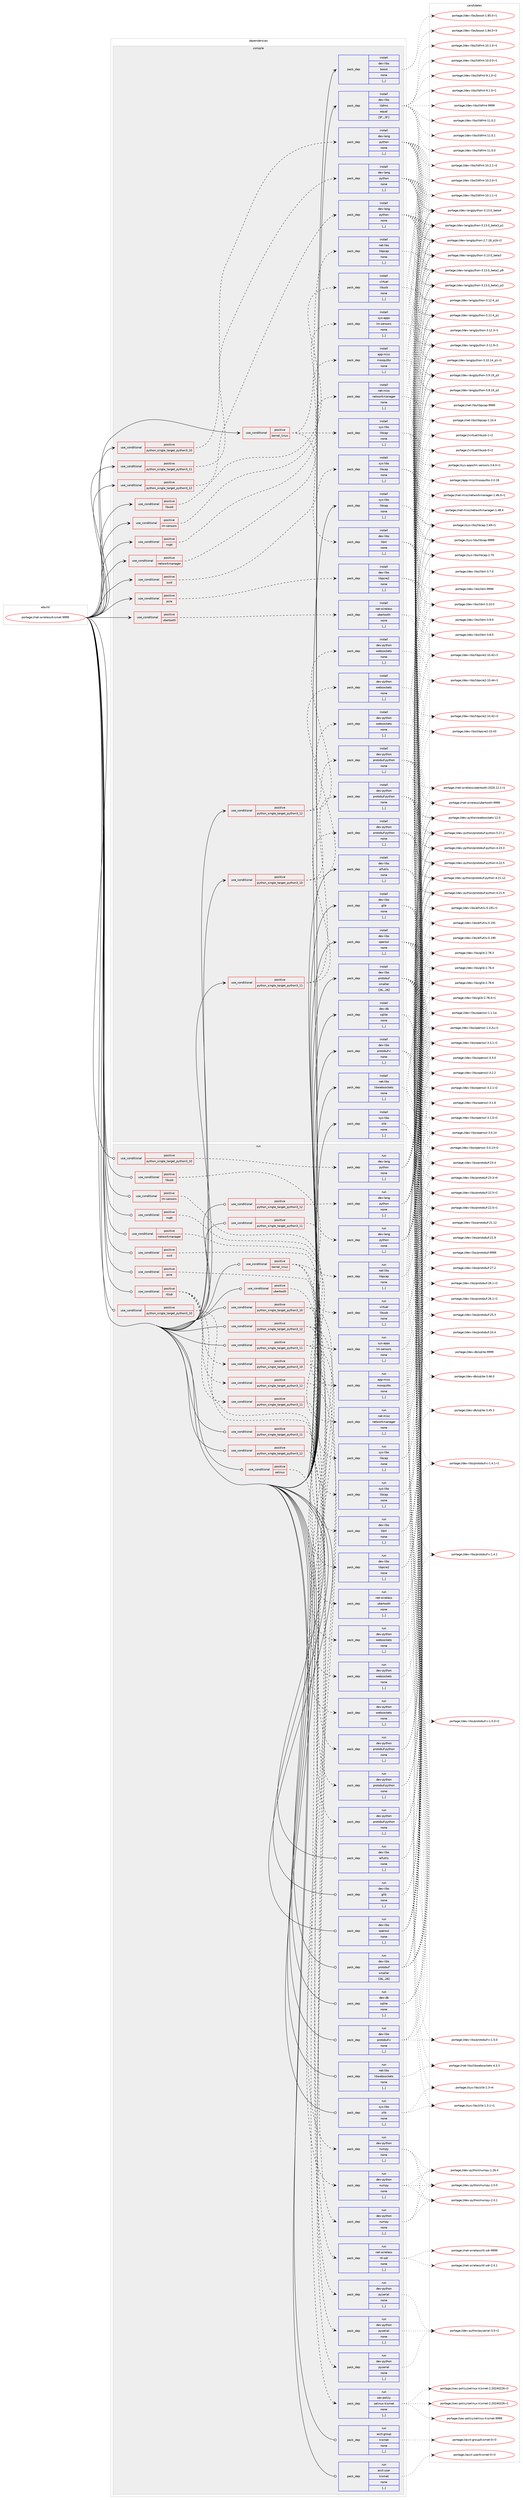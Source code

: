 digraph prolog {

# *************
# Graph options
# *************

newrank=true;
concentrate=true;
compound=true;
graph [rankdir=LR,fontname=Helvetica,fontsize=10,ranksep=1.5];#, ranksep=2.5, nodesep=0.2];
edge  [arrowhead=vee];
node  [fontname=Helvetica,fontsize=10];

# **********
# The ebuild
# **********

subgraph cluster_leftcol {
color=gray;
label=<<i>ebuild</i>>;
id [label="portage://net-wireless/kismet-9999", color=red, width=4, href="../net-wireless/kismet-9999.svg"];
}

# ****************
# The dependencies
# ****************

subgraph cluster_midcol {
color=gray;
label=<<i>dependencies</i>>;
subgraph cluster_compile {
fillcolor="#eeeeee";
style=filled;
label=<<i>compile</i>>;
subgraph cond103151 {
dependency389337 [label=<<TABLE BORDER="0" CELLBORDER="1" CELLSPACING="0" CELLPADDING="4"><TR><TD ROWSPAN="3" CELLPADDING="10">use_conditional</TD></TR><TR><TD>positive</TD></TR><TR><TD>kernel_linux</TD></TR></TABLE>>, shape=none, color=red];
subgraph pack283394 {
dependency389338 [label=<<TABLE BORDER="0" CELLBORDER="1" CELLSPACING="0" CELLPADDING="4" WIDTH="220"><TR><TD ROWSPAN="6" CELLPADDING="30">pack_dep</TD></TR><TR><TD WIDTH="110">install</TD></TR><TR><TD>sys-libs</TD></TR><TR><TD>libcap</TD></TR><TR><TD>none</TD></TR><TR><TD>[,,]</TD></TR></TABLE>>, shape=none, color=blue];
}
dependency389337:e -> dependency389338:w [weight=20,style="dashed",arrowhead="vee"];
subgraph pack283395 {
dependency389339 [label=<<TABLE BORDER="0" CELLBORDER="1" CELLSPACING="0" CELLPADDING="4" WIDTH="220"><TR><TD ROWSPAN="6" CELLPADDING="30">pack_dep</TD></TR><TR><TD WIDTH="110">install</TD></TR><TR><TD>dev-libs</TD></TR><TR><TD>libnl</TD></TR><TR><TD>none</TD></TR><TR><TD>[,,]</TD></TR></TABLE>>, shape=none, color=blue];
}
dependency389337:e -> dependency389339:w [weight=20,style="dashed",arrowhead="vee"];
subgraph pack283396 {
dependency389340 [label=<<TABLE BORDER="0" CELLBORDER="1" CELLSPACING="0" CELLPADDING="4" WIDTH="220"><TR><TD ROWSPAN="6" CELLPADDING="30">pack_dep</TD></TR><TR><TD WIDTH="110">install</TD></TR><TR><TD>net-libs</TD></TR><TR><TD>libpcap</TD></TR><TR><TD>none</TD></TR><TR><TD>[,,]</TD></TR></TABLE>>, shape=none, color=blue];
}
dependency389337:e -> dependency389340:w [weight=20,style="dashed",arrowhead="vee"];
}
id:e -> dependency389337:w [weight=20,style="solid",arrowhead="vee"];
subgraph cond103152 {
dependency389341 [label=<<TABLE BORDER="0" CELLBORDER="1" CELLSPACING="0" CELLPADDING="4"><TR><TD ROWSPAN="3" CELLPADDING="10">use_conditional</TD></TR><TR><TD>positive</TD></TR><TR><TD>libusb</TD></TR></TABLE>>, shape=none, color=red];
subgraph pack283397 {
dependency389342 [label=<<TABLE BORDER="0" CELLBORDER="1" CELLSPACING="0" CELLPADDING="4" WIDTH="220"><TR><TD ROWSPAN="6" CELLPADDING="30">pack_dep</TD></TR><TR><TD WIDTH="110">install</TD></TR><TR><TD>virtual</TD></TR><TR><TD>libusb</TD></TR><TR><TD>none</TD></TR><TR><TD>[,,]</TD></TR></TABLE>>, shape=none, color=blue];
}
dependency389341:e -> dependency389342:w [weight=20,style="dashed",arrowhead="vee"];
}
id:e -> dependency389341:w [weight=20,style="solid",arrowhead="vee"];
subgraph cond103153 {
dependency389343 [label=<<TABLE BORDER="0" CELLBORDER="1" CELLSPACING="0" CELLPADDING="4"><TR><TD ROWSPAN="3" CELLPADDING="10">use_conditional</TD></TR><TR><TD>positive</TD></TR><TR><TD>lm-sensors</TD></TR></TABLE>>, shape=none, color=red];
subgraph pack283398 {
dependency389344 [label=<<TABLE BORDER="0" CELLBORDER="1" CELLSPACING="0" CELLPADDING="4" WIDTH="220"><TR><TD ROWSPAN="6" CELLPADDING="30">pack_dep</TD></TR><TR><TD WIDTH="110">install</TD></TR><TR><TD>sys-apps</TD></TR><TR><TD>lm-sensors</TD></TR><TR><TD>none</TD></TR><TR><TD>[,,]</TD></TR></TABLE>>, shape=none, color=blue];
}
dependency389343:e -> dependency389344:w [weight=20,style="dashed",arrowhead="vee"];
}
id:e -> dependency389343:w [weight=20,style="solid",arrowhead="vee"];
subgraph cond103154 {
dependency389345 [label=<<TABLE BORDER="0" CELLBORDER="1" CELLSPACING="0" CELLPADDING="4"><TR><TD ROWSPAN="3" CELLPADDING="10">use_conditional</TD></TR><TR><TD>positive</TD></TR><TR><TD>mqtt</TD></TR></TABLE>>, shape=none, color=red];
subgraph pack283399 {
dependency389346 [label=<<TABLE BORDER="0" CELLBORDER="1" CELLSPACING="0" CELLPADDING="4" WIDTH="220"><TR><TD ROWSPAN="6" CELLPADDING="30">pack_dep</TD></TR><TR><TD WIDTH="110">install</TD></TR><TR><TD>app-misc</TD></TR><TR><TD>mosquitto</TD></TR><TR><TD>none</TD></TR><TR><TD>[,,]</TD></TR></TABLE>>, shape=none, color=blue];
}
dependency389345:e -> dependency389346:w [weight=20,style="dashed",arrowhead="vee"];
}
id:e -> dependency389345:w [weight=20,style="solid",arrowhead="vee"];
subgraph cond103155 {
dependency389347 [label=<<TABLE BORDER="0" CELLBORDER="1" CELLSPACING="0" CELLPADDING="4"><TR><TD ROWSPAN="3" CELLPADDING="10">use_conditional</TD></TR><TR><TD>positive</TD></TR><TR><TD>networkmanager</TD></TR></TABLE>>, shape=none, color=red];
subgraph pack283400 {
dependency389348 [label=<<TABLE BORDER="0" CELLBORDER="1" CELLSPACING="0" CELLPADDING="4" WIDTH="220"><TR><TD ROWSPAN="6" CELLPADDING="30">pack_dep</TD></TR><TR><TD WIDTH="110">install</TD></TR><TR><TD>net-misc</TD></TR><TR><TD>networkmanager</TD></TR><TR><TD>none</TD></TR><TR><TD>[,,]</TD></TR></TABLE>>, shape=none, color=blue];
}
dependency389347:e -> dependency389348:w [weight=20,style="dashed",arrowhead="vee"];
}
id:e -> dependency389347:w [weight=20,style="solid",arrowhead="vee"];
subgraph cond103156 {
dependency389349 [label=<<TABLE BORDER="0" CELLBORDER="1" CELLSPACING="0" CELLPADDING="4"><TR><TD ROWSPAN="3" CELLPADDING="10">use_conditional</TD></TR><TR><TD>positive</TD></TR><TR><TD>pcre</TD></TR></TABLE>>, shape=none, color=red];
subgraph pack283401 {
dependency389350 [label=<<TABLE BORDER="0" CELLBORDER="1" CELLSPACING="0" CELLPADDING="4" WIDTH="220"><TR><TD ROWSPAN="6" CELLPADDING="30">pack_dep</TD></TR><TR><TD WIDTH="110">install</TD></TR><TR><TD>dev-libs</TD></TR><TR><TD>libpcre2</TD></TR><TR><TD>none</TD></TR><TR><TD>[,,]</TD></TR></TABLE>>, shape=none, color=blue];
}
dependency389349:e -> dependency389350:w [weight=20,style="dashed",arrowhead="vee"];
}
id:e -> dependency389349:w [weight=20,style="solid",arrowhead="vee"];
subgraph cond103157 {
dependency389351 [label=<<TABLE BORDER="0" CELLBORDER="1" CELLSPACING="0" CELLPADDING="4"><TR><TD ROWSPAN="3" CELLPADDING="10">use_conditional</TD></TR><TR><TD>positive</TD></TR><TR><TD>python_single_target_python3_10</TD></TR></TABLE>>, shape=none, color=red];
subgraph pack283402 {
dependency389352 [label=<<TABLE BORDER="0" CELLBORDER="1" CELLSPACING="0" CELLPADDING="4" WIDTH="220"><TR><TD ROWSPAN="6" CELLPADDING="30">pack_dep</TD></TR><TR><TD WIDTH="110">install</TD></TR><TR><TD>dev-lang</TD></TR><TR><TD>python</TD></TR><TR><TD>none</TD></TR><TR><TD>[,,]</TD></TR></TABLE>>, shape=none, color=blue];
}
dependency389351:e -> dependency389352:w [weight=20,style="dashed",arrowhead="vee"];
}
id:e -> dependency389351:w [weight=20,style="solid",arrowhead="vee"];
subgraph cond103158 {
dependency389353 [label=<<TABLE BORDER="0" CELLBORDER="1" CELLSPACING="0" CELLPADDING="4"><TR><TD ROWSPAN="3" CELLPADDING="10">use_conditional</TD></TR><TR><TD>positive</TD></TR><TR><TD>python_single_target_python3_10</TD></TR></TABLE>>, shape=none, color=red];
subgraph pack283403 {
dependency389354 [label=<<TABLE BORDER="0" CELLBORDER="1" CELLSPACING="0" CELLPADDING="4" WIDTH="220"><TR><TD ROWSPAN="6" CELLPADDING="30">pack_dep</TD></TR><TR><TD WIDTH="110">install</TD></TR><TR><TD>dev-python</TD></TR><TR><TD>protobuf-python</TD></TR><TR><TD>none</TD></TR><TR><TD>[,,]</TD></TR></TABLE>>, shape=none, color=blue];
}
dependency389353:e -> dependency389354:w [weight=20,style="dashed",arrowhead="vee"];
subgraph pack283404 {
dependency389355 [label=<<TABLE BORDER="0" CELLBORDER="1" CELLSPACING="0" CELLPADDING="4" WIDTH="220"><TR><TD ROWSPAN="6" CELLPADDING="30">pack_dep</TD></TR><TR><TD WIDTH="110">install</TD></TR><TR><TD>dev-python</TD></TR><TR><TD>websockets</TD></TR><TR><TD>none</TD></TR><TR><TD>[,,]</TD></TR></TABLE>>, shape=none, color=blue];
}
dependency389353:e -> dependency389355:w [weight=20,style="dashed",arrowhead="vee"];
}
id:e -> dependency389353:w [weight=20,style="solid",arrowhead="vee"];
subgraph cond103159 {
dependency389356 [label=<<TABLE BORDER="0" CELLBORDER="1" CELLSPACING="0" CELLPADDING="4"><TR><TD ROWSPAN="3" CELLPADDING="10">use_conditional</TD></TR><TR><TD>positive</TD></TR><TR><TD>python_single_target_python3_11</TD></TR></TABLE>>, shape=none, color=red];
subgraph pack283405 {
dependency389357 [label=<<TABLE BORDER="0" CELLBORDER="1" CELLSPACING="0" CELLPADDING="4" WIDTH="220"><TR><TD ROWSPAN="6" CELLPADDING="30">pack_dep</TD></TR><TR><TD WIDTH="110">install</TD></TR><TR><TD>dev-lang</TD></TR><TR><TD>python</TD></TR><TR><TD>none</TD></TR><TR><TD>[,,]</TD></TR></TABLE>>, shape=none, color=blue];
}
dependency389356:e -> dependency389357:w [weight=20,style="dashed",arrowhead="vee"];
}
id:e -> dependency389356:w [weight=20,style="solid",arrowhead="vee"];
subgraph cond103160 {
dependency389358 [label=<<TABLE BORDER="0" CELLBORDER="1" CELLSPACING="0" CELLPADDING="4"><TR><TD ROWSPAN="3" CELLPADDING="10">use_conditional</TD></TR><TR><TD>positive</TD></TR><TR><TD>python_single_target_python3_11</TD></TR></TABLE>>, shape=none, color=red];
subgraph pack283406 {
dependency389359 [label=<<TABLE BORDER="0" CELLBORDER="1" CELLSPACING="0" CELLPADDING="4" WIDTH="220"><TR><TD ROWSPAN="6" CELLPADDING="30">pack_dep</TD></TR><TR><TD WIDTH="110">install</TD></TR><TR><TD>dev-python</TD></TR><TR><TD>protobuf-python</TD></TR><TR><TD>none</TD></TR><TR><TD>[,,]</TD></TR></TABLE>>, shape=none, color=blue];
}
dependency389358:e -> dependency389359:w [weight=20,style="dashed",arrowhead="vee"];
subgraph pack283407 {
dependency389360 [label=<<TABLE BORDER="0" CELLBORDER="1" CELLSPACING="0" CELLPADDING="4" WIDTH="220"><TR><TD ROWSPAN="6" CELLPADDING="30">pack_dep</TD></TR><TR><TD WIDTH="110">install</TD></TR><TR><TD>dev-python</TD></TR><TR><TD>websockets</TD></TR><TR><TD>none</TD></TR><TR><TD>[,,]</TD></TR></TABLE>>, shape=none, color=blue];
}
dependency389358:e -> dependency389360:w [weight=20,style="dashed",arrowhead="vee"];
}
id:e -> dependency389358:w [weight=20,style="solid",arrowhead="vee"];
subgraph cond103161 {
dependency389361 [label=<<TABLE BORDER="0" CELLBORDER="1" CELLSPACING="0" CELLPADDING="4"><TR><TD ROWSPAN="3" CELLPADDING="10">use_conditional</TD></TR><TR><TD>positive</TD></TR><TR><TD>python_single_target_python3_12</TD></TR></TABLE>>, shape=none, color=red];
subgraph pack283408 {
dependency389362 [label=<<TABLE BORDER="0" CELLBORDER="1" CELLSPACING="0" CELLPADDING="4" WIDTH="220"><TR><TD ROWSPAN="6" CELLPADDING="30">pack_dep</TD></TR><TR><TD WIDTH="110">install</TD></TR><TR><TD>dev-lang</TD></TR><TR><TD>python</TD></TR><TR><TD>none</TD></TR><TR><TD>[,,]</TD></TR></TABLE>>, shape=none, color=blue];
}
dependency389361:e -> dependency389362:w [weight=20,style="dashed",arrowhead="vee"];
}
id:e -> dependency389361:w [weight=20,style="solid",arrowhead="vee"];
subgraph cond103162 {
dependency389363 [label=<<TABLE BORDER="0" CELLBORDER="1" CELLSPACING="0" CELLPADDING="4"><TR><TD ROWSPAN="3" CELLPADDING="10">use_conditional</TD></TR><TR><TD>positive</TD></TR><TR><TD>python_single_target_python3_12</TD></TR></TABLE>>, shape=none, color=red];
subgraph pack283409 {
dependency389364 [label=<<TABLE BORDER="0" CELLBORDER="1" CELLSPACING="0" CELLPADDING="4" WIDTH="220"><TR><TD ROWSPAN="6" CELLPADDING="30">pack_dep</TD></TR><TR><TD WIDTH="110">install</TD></TR><TR><TD>dev-python</TD></TR><TR><TD>protobuf-python</TD></TR><TR><TD>none</TD></TR><TR><TD>[,,]</TD></TR></TABLE>>, shape=none, color=blue];
}
dependency389363:e -> dependency389364:w [weight=20,style="dashed",arrowhead="vee"];
subgraph pack283410 {
dependency389365 [label=<<TABLE BORDER="0" CELLBORDER="1" CELLSPACING="0" CELLPADDING="4" WIDTH="220"><TR><TD ROWSPAN="6" CELLPADDING="30">pack_dep</TD></TR><TR><TD WIDTH="110">install</TD></TR><TR><TD>dev-python</TD></TR><TR><TD>websockets</TD></TR><TR><TD>none</TD></TR><TR><TD>[,,]</TD></TR></TABLE>>, shape=none, color=blue];
}
dependency389363:e -> dependency389365:w [weight=20,style="dashed",arrowhead="vee"];
}
id:e -> dependency389363:w [weight=20,style="solid",arrowhead="vee"];
subgraph cond103163 {
dependency389366 [label=<<TABLE BORDER="0" CELLBORDER="1" CELLSPACING="0" CELLPADDING="4"><TR><TD ROWSPAN="3" CELLPADDING="10">use_conditional</TD></TR><TR><TD>positive</TD></TR><TR><TD>suid</TD></TR></TABLE>>, shape=none, color=red];
subgraph pack283411 {
dependency389367 [label=<<TABLE BORDER="0" CELLBORDER="1" CELLSPACING="0" CELLPADDING="4" WIDTH="220"><TR><TD ROWSPAN="6" CELLPADDING="30">pack_dep</TD></TR><TR><TD WIDTH="110">install</TD></TR><TR><TD>sys-libs</TD></TR><TR><TD>libcap</TD></TR><TR><TD>none</TD></TR><TR><TD>[,,]</TD></TR></TABLE>>, shape=none, color=blue];
}
dependency389366:e -> dependency389367:w [weight=20,style="dashed",arrowhead="vee"];
}
id:e -> dependency389366:w [weight=20,style="solid",arrowhead="vee"];
subgraph cond103164 {
dependency389368 [label=<<TABLE BORDER="0" CELLBORDER="1" CELLSPACING="0" CELLPADDING="4"><TR><TD ROWSPAN="3" CELLPADDING="10">use_conditional</TD></TR><TR><TD>positive</TD></TR><TR><TD>ubertooth</TD></TR></TABLE>>, shape=none, color=red];
subgraph pack283412 {
dependency389369 [label=<<TABLE BORDER="0" CELLBORDER="1" CELLSPACING="0" CELLPADDING="4" WIDTH="220"><TR><TD ROWSPAN="6" CELLPADDING="30">pack_dep</TD></TR><TR><TD WIDTH="110">install</TD></TR><TR><TD>net-wireless</TD></TR><TR><TD>ubertooth</TD></TR><TR><TD>none</TD></TR><TR><TD>[,,]</TD></TR></TABLE>>, shape=none, color=blue];
}
dependency389368:e -> dependency389369:w [weight=20,style="dashed",arrowhead="vee"];
}
id:e -> dependency389368:w [weight=20,style="solid",arrowhead="vee"];
subgraph pack283413 {
dependency389370 [label=<<TABLE BORDER="0" CELLBORDER="1" CELLSPACING="0" CELLPADDING="4" WIDTH="220"><TR><TD ROWSPAN="6" CELLPADDING="30">pack_dep</TD></TR><TR><TD WIDTH="110">install</TD></TR><TR><TD>dev-db</TD></TR><TR><TD>sqlite</TD></TR><TR><TD>none</TD></TR><TR><TD>[,,]</TD></TR></TABLE>>, shape=none, color=blue];
}
id:e -> dependency389370:w [weight=20,style="solid",arrowhead="vee"];
subgraph pack283414 {
dependency389371 [label=<<TABLE BORDER="0" CELLBORDER="1" CELLSPACING="0" CELLPADDING="4" WIDTH="220"><TR><TD ROWSPAN="6" CELLPADDING="30">pack_dep</TD></TR><TR><TD WIDTH="110">install</TD></TR><TR><TD>dev-libs</TD></TR><TR><TD>boost</TD></TR><TR><TD>none</TD></TR><TR><TD>[,,]</TD></TR></TABLE>>, shape=none, color=blue];
}
id:e -> dependency389371:w [weight=20,style="solid",arrowhead="vee"];
subgraph pack283415 {
dependency389372 [label=<<TABLE BORDER="0" CELLBORDER="1" CELLSPACING="0" CELLPADDING="4" WIDTH="220"><TR><TD ROWSPAN="6" CELLPADDING="30">pack_dep</TD></TR><TR><TD WIDTH="110">install</TD></TR><TR><TD>dev-libs</TD></TR><TR><TD>elfutils</TD></TR><TR><TD>none</TD></TR><TR><TD>[,,]</TD></TR></TABLE>>, shape=none, color=blue];
}
id:e -> dependency389372:w [weight=20,style="solid",arrowhead="vee"];
subgraph pack283416 {
dependency389373 [label=<<TABLE BORDER="0" CELLBORDER="1" CELLSPACING="0" CELLPADDING="4" WIDTH="220"><TR><TD ROWSPAN="6" CELLPADDING="30">pack_dep</TD></TR><TR><TD WIDTH="110">install</TD></TR><TR><TD>dev-libs</TD></TR><TR><TD>glib</TD></TR><TR><TD>none</TD></TR><TR><TD>[,,]</TD></TR></TABLE>>, shape=none, color=blue];
}
id:e -> dependency389373:w [weight=20,style="solid",arrowhead="vee"];
subgraph pack283417 {
dependency389374 [label=<<TABLE BORDER="0" CELLBORDER="1" CELLSPACING="0" CELLPADDING="4" WIDTH="220"><TR><TD ROWSPAN="6" CELLPADDING="30">pack_dep</TD></TR><TR><TD WIDTH="110">install</TD></TR><TR><TD>dev-libs</TD></TR><TR><TD>libfmt</TD></TR><TR><TD>equal</TD></TR><TR><TD>[9*,,,9*]</TD></TR></TABLE>>, shape=none, color=blue];
}
id:e -> dependency389374:w [weight=20,style="solid",arrowhead="vee"];
subgraph pack283418 {
dependency389375 [label=<<TABLE BORDER="0" CELLBORDER="1" CELLSPACING="0" CELLPADDING="4" WIDTH="220"><TR><TD ROWSPAN="6" CELLPADDING="30">pack_dep</TD></TR><TR><TD WIDTH="110">install</TD></TR><TR><TD>dev-libs</TD></TR><TR><TD>openssl</TD></TR><TR><TD>none</TD></TR><TR><TD>[,,]</TD></TR></TABLE>>, shape=none, color=blue];
}
id:e -> dependency389375:w [weight=20,style="solid",arrowhead="vee"];
subgraph pack283419 {
dependency389376 [label=<<TABLE BORDER="0" CELLBORDER="1" CELLSPACING="0" CELLPADDING="4" WIDTH="220"><TR><TD ROWSPAN="6" CELLPADDING="30">pack_dep</TD></TR><TR><TD WIDTH="110">install</TD></TR><TR><TD>dev-libs</TD></TR><TR><TD>protobuf</TD></TR><TR><TD>smaller</TD></TR><TR><TD>[26,,,26]</TD></TR></TABLE>>, shape=none, color=blue];
}
id:e -> dependency389376:w [weight=20,style="solid",arrowhead="vee"];
subgraph pack283420 {
dependency389377 [label=<<TABLE BORDER="0" CELLBORDER="1" CELLSPACING="0" CELLPADDING="4" WIDTH="220"><TR><TD ROWSPAN="6" CELLPADDING="30">pack_dep</TD></TR><TR><TD WIDTH="110">install</TD></TR><TR><TD>dev-libs</TD></TR><TR><TD>protobuf-c</TD></TR><TR><TD>none</TD></TR><TR><TD>[,,]</TD></TR></TABLE>>, shape=none, color=blue];
}
id:e -> dependency389377:w [weight=20,style="solid",arrowhead="vee"];
subgraph pack283421 {
dependency389378 [label=<<TABLE BORDER="0" CELLBORDER="1" CELLSPACING="0" CELLPADDING="4" WIDTH="220"><TR><TD ROWSPAN="6" CELLPADDING="30">pack_dep</TD></TR><TR><TD WIDTH="110">install</TD></TR><TR><TD>net-libs</TD></TR><TR><TD>libwebsockets</TD></TR><TR><TD>none</TD></TR><TR><TD>[,,]</TD></TR></TABLE>>, shape=none, color=blue];
}
id:e -> dependency389378:w [weight=20,style="solid",arrowhead="vee"];
subgraph pack283422 {
dependency389379 [label=<<TABLE BORDER="0" CELLBORDER="1" CELLSPACING="0" CELLPADDING="4" WIDTH="220"><TR><TD ROWSPAN="6" CELLPADDING="30">pack_dep</TD></TR><TR><TD WIDTH="110">install</TD></TR><TR><TD>sys-libs</TD></TR><TR><TD>libcap</TD></TR><TR><TD>none</TD></TR><TR><TD>[,,]</TD></TR></TABLE>>, shape=none, color=blue];
}
id:e -> dependency389379:w [weight=20,style="solid",arrowhead="vee"];
subgraph pack283423 {
dependency389380 [label=<<TABLE BORDER="0" CELLBORDER="1" CELLSPACING="0" CELLPADDING="4" WIDTH="220"><TR><TD ROWSPAN="6" CELLPADDING="30">pack_dep</TD></TR><TR><TD WIDTH="110">install</TD></TR><TR><TD>sys-libs</TD></TR><TR><TD>zlib</TD></TR><TR><TD>none</TD></TR><TR><TD>[,,]</TD></TR></TABLE>>, shape=none, color=blue];
}
id:e -> dependency389380:w [weight=20,style="solid",arrowhead="vee"];
}
subgraph cluster_compileandrun {
fillcolor="#eeeeee";
style=filled;
label=<<i>compile and run</i>>;
}
subgraph cluster_run {
fillcolor="#eeeeee";
style=filled;
label=<<i>run</i>>;
subgraph cond103165 {
dependency389381 [label=<<TABLE BORDER="0" CELLBORDER="1" CELLSPACING="0" CELLPADDING="4"><TR><TD ROWSPAN="3" CELLPADDING="10">use_conditional</TD></TR><TR><TD>positive</TD></TR><TR><TD>kernel_linux</TD></TR></TABLE>>, shape=none, color=red];
subgraph pack283424 {
dependency389382 [label=<<TABLE BORDER="0" CELLBORDER="1" CELLSPACING="0" CELLPADDING="4" WIDTH="220"><TR><TD ROWSPAN="6" CELLPADDING="30">pack_dep</TD></TR><TR><TD WIDTH="110">run</TD></TR><TR><TD>sys-libs</TD></TR><TR><TD>libcap</TD></TR><TR><TD>none</TD></TR><TR><TD>[,,]</TD></TR></TABLE>>, shape=none, color=blue];
}
dependency389381:e -> dependency389382:w [weight=20,style="dashed",arrowhead="vee"];
subgraph pack283425 {
dependency389383 [label=<<TABLE BORDER="0" CELLBORDER="1" CELLSPACING="0" CELLPADDING="4" WIDTH="220"><TR><TD ROWSPAN="6" CELLPADDING="30">pack_dep</TD></TR><TR><TD WIDTH="110">run</TD></TR><TR><TD>dev-libs</TD></TR><TR><TD>libnl</TD></TR><TR><TD>none</TD></TR><TR><TD>[,,]</TD></TR></TABLE>>, shape=none, color=blue];
}
dependency389381:e -> dependency389383:w [weight=20,style="dashed",arrowhead="vee"];
subgraph pack283426 {
dependency389384 [label=<<TABLE BORDER="0" CELLBORDER="1" CELLSPACING="0" CELLPADDING="4" WIDTH="220"><TR><TD ROWSPAN="6" CELLPADDING="30">pack_dep</TD></TR><TR><TD WIDTH="110">run</TD></TR><TR><TD>net-libs</TD></TR><TR><TD>libpcap</TD></TR><TR><TD>none</TD></TR><TR><TD>[,,]</TD></TR></TABLE>>, shape=none, color=blue];
}
dependency389381:e -> dependency389384:w [weight=20,style="dashed",arrowhead="vee"];
}
id:e -> dependency389381:w [weight=20,style="solid",arrowhead="odot"];
subgraph cond103166 {
dependency389385 [label=<<TABLE BORDER="0" CELLBORDER="1" CELLSPACING="0" CELLPADDING="4"><TR><TD ROWSPAN="3" CELLPADDING="10">use_conditional</TD></TR><TR><TD>positive</TD></TR><TR><TD>libusb</TD></TR></TABLE>>, shape=none, color=red];
subgraph pack283427 {
dependency389386 [label=<<TABLE BORDER="0" CELLBORDER="1" CELLSPACING="0" CELLPADDING="4" WIDTH="220"><TR><TD ROWSPAN="6" CELLPADDING="30">pack_dep</TD></TR><TR><TD WIDTH="110">run</TD></TR><TR><TD>virtual</TD></TR><TR><TD>libusb</TD></TR><TR><TD>none</TD></TR><TR><TD>[,,]</TD></TR></TABLE>>, shape=none, color=blue];
}
dependency389385:e -> dependency389386:w [weight=20,style="dashed",arrowhead="vee"];
}
id:e -> dependency389385:w [weight=20,style="solid",arrowhead="odot"];
subgraph cond103167 {
dependency389387 [label=<<TABLE BORDER="0" CELLBORDER="1" CELLSPACING="0" CELLPADDING="4"><TR><TD ROWSPAN="3" CELLPADDING="10">use_conditional</TD></TR><TR><TD>positive</TD></TR><TR><TD>lm-sensors</TD></TR></TABLE>>, shape=none, color=red];
subgraph pack283428 {
dependency389388 [label=<<TABLE BORDER="0" CELLBORDER="1" CELLSPACING="0" CELLPADDING="4" WIDTH="220"><TR><TD ROWSPAN="6" CELLPADDING="30">pack_dep</TD></TR><TR><TD WIDTH="110">run</TD></TR><TR><TD>sys-apps</TD></TR><TR><TD>lm-sensors</TD></TR><TR><TD>none</TD></TR><TR><TD>[,,]</TD></TR></TABLE>>, shape=none, color=blue];
}
dependency389387:e -> dependency389388:w [weight=20,style="dashed",arrowhead="vee"];
}
id:e -> dependency389387:w [weight=20,style="solid",arrowhead="odot"];
subgraph cond103168 {
dependency389389 [label=<<TABLE BORDER="0" CELLBORDER="1" CELLSPACING="0" CELLPADDING="4"><TR><TD ROWSPAN="3" CELLPADDING="10">use_conditional</TD></TR><TR><TD>positive</TD></TR><TR><TD>mqtt</TD></TR></TABLE>>, shape=none, color=red];
subgraph pack283429 {
dependency389390 [label=<<TABLE BORDER="0" CELLBORDER="1" CELLSPACING="0" CELLPADDING="4" WIDTH="220"><TR><TD ROWSPAN="6" CELLPADDING="30">pack_dep</TD></TR><TR><TD WIDTH="110">run</TD></TR><TR><TD>app-misc</TD></TR><TR><TD>mosquitto</TD></TR><TR><TD>none</TD></TR><TR><TD>[,,]</TD></TR></TABLE>>, shape=none, color=blue];
}
dependency389389:e -> dependency389390:w [weight=20,style="dashed",arrowhead="vee"];
}
id:e -> dependency389389:w [weight=20,style="solid",arrowhead="odot"];
subgraph cond103169 {
dependency389391 [label=<<TABLE BORDER="0" CELLBORDER="1" CELLSPACING="0" CELLPADDING="4"><TR><TD ROWSPAN="3" CELLPADDING="10">use_conditional</TD></TR><TR><TD>positive</TD></TR><TR><TD>networkmanager</TD></TR></TABLE>>, shape=none, color=red];
subgraph pack283430 {
dependency389392 [label=<<TABLE BORDER="0" CELLBORDER="1" CELLSPACING="0" CELLPADDING="4" WIDTH="220"><TR><TD ROWSPAN="6" CELLPADDING="30">pack_dep</TD></TR><TR><TD WIDTH="110">run</TD></TR><TR><TD>net-misc</TD></TR><TR><TD>networkmanager</TD></TR><TR><TD>none</TD></TR><TR><TD>[,,]</TD></TR></TABLE>>, shape=none, color=blue];
}
dependency389391:e -> dependency389392:w [weight=20,style="dashed",arrowhead="vee"];
}
id:e -> dependency389391:w [weight=20,style="solid",arrowhead="odot"];
subgraph cond103170 {
dependency389393 [label=<<TABLE BORDER="0" CELLBORDER="1" CELLSPACING="0" CELLPADDING="4"><TR><TD ROWSPAN="3" CELLPADDING="10">use_conditional</TD></TR><TR><TD>positive</TD></TR><TR><TD>pcre</TD></TR></TABLE>>, shape=none, color=red];
subgraph pack283431 {
dependency389394 [label=<<TABLE BORDER="0" CELLBORDER="1" CELLSPACING="0" CELLPADDING="4" WIDTH="220"><TR><TD ROWSPAN="6" CELLPADDING="30">pack_dep</TD></TR><TR><TD WIDTH="110">run</TD></TR><TR><TD>dev-libs</TD></TR><TR><TD>libpcre2</TD></TR><TR><TD>none</TD></TR><TR><TD>[,,]</TD></TR></TABLE>>, shape=none, color=blue];
}
dependency389393:e -> dependency389394:w [weight=20,style="dashed",arrowhead="vee"];
}
id:e -> dependency389393:w [weight=20,style="solid",arrowhead="odot"];
subgraph cond103171 {
dependency389395 [label=<<TABLE BORDER="0" CELLBORDER="1" CELLSPACING="0" CELLPADDING="4"><TR><TD ROWSPAN="3" CELLPADDING="10">use_conditional</TD></TR><TR><TD>positive</TD></TR><TR><TD>python_single_target_python3_10</TD></TR></TABLE>>, shape=none, color=red];
subgraph pack283432 {
dependency389396 [label=<<TABLE BORDER="0" CELLBORDER="1" CELLSPACING="0" CELLPADDING="4" WIDTH="220"><TR><TD ROWSPAN="6" CELLPADDING="30">pack_dep</TD></TR><TR><TD WIDTH="110">run</TD></TR><TR><TD>dev-lang</TD></TR><TR><TD>python</TD></TR><TR><TD>none</TD></TR><TR><TD>[,,]</TD></TR></TABLE>>, shape=none, color=blue];
}
dependency389395:e -> dependency389396:w [weight=20,style="dashed",arrowhead="vee"];
}
id:e -> dependency389395:w [weight=20,style="solid",arrowhead="odot"];
subgraph cond103172 {
dependency389397 [label=<<TABLE BORDER="0" CELLBORDER="1" CELLSPACING="0" CELLPADDING="4"><TR><TD ROWSPAN="3" CELLPADDING="10">use_conditional</TD></TR><TR><TD>positive</TD></TR><TR><TD>python_single_target_python3_10</TD></TR></TABLE>>, shape=none, color=red];
subgraph pack283433 {
dependency389398 [label=<<TABLE BORDER="0" CELLBORDER="1" CELLSPACING="0" CELLPADDING="4" WIDTH="220"><TR><TD ROWSPAN="6" CELLPADDING="30">pack_dep</TD></TR><TR><TD WIDTH="110">run</TD></TR><TR><TD>dev-python</TD></TR><TR><TD>protobuf-python</TD></TR><TR><TD>none</TD></TR><TR><TD>[,,]</TD></TR></TABLE>>, shape=none, color=blue];
}
dependency389397:e -> dependency389398:w [weight=20,style="dashed",arrowhead="vee"];
subgraph pack283434 {
dependency389399 [label=<<TABLE BORDER="0" CELLBORDER="1" CELLSPACING="0" CELLPADDING="4" WIDTH="220"><TR><TD ROWSPAN="6" CELLPADDING="30">pack_dep</TD></TR><TR><TD WIDTH="110">run</TD></TR><TR><TD>dev-python</TD></TR><TR><TD>websockets</TD></TR><TR><TD>none</TD></TR><TR><TD>[,,]</TD></TR></TABLE>>, shape=none, color=blue];
}
dependency389397:e -> dependency389399:w [weight=20,style="dashed",arrowhead="vee"];
}
id:e -> dependency389397:w [weight=20,style="solid",arrowhead="odot"];
subgraph cond103173 {
dependency389400 [label=<<TABLE BORDER="0" CELLBORDER="1" CELLSPACING="0" CELLPADDING="4"><TR><TD ROWSPAN="3" CELLPADDING="10">use_conditional</TD></TR><TR><TD>positive</TD></TR><TR><TD>python_single_target_python3_10</TD></TR></TABLE>>, shape=none, color=red];
subgraph pack283435 {
dependency389401 [label=<<TABLE BORDER="0" CELLBORDER="1" CELLSPACING="0" CELLPADDING="4" WIDTH="220"><TR><TD ROWSPAN="6" CELLPADDING="30">pack_dep</TD></TR><TR><TD WIDTH="110">run</TD></TR><TR><TD>dev-python</TD></TR><TR><TD>pyserial</TD></TR><TR><TD>none</TD></TR><TR><TD>[,,]</TD></TR></TABLE>>, shape=none, color=blue];
}
dependency389400:e -> dependency389401:w [weight=20,style="dashed",arrowhead="vee"];
}
id:e -> dependency389400:w [weight=20,style="solid",arrowhead="odot"];
subgraph cond103174 {
dependency389402 [label=<<TABLE BORDER="0" CELLBORDER="1" CELLSPACING="0" CELLPADDING="4"><TR><TD ROWSPAN="3" CELLPADDING="10">use_conditional</TD></TR><TR><TD>positive</TD></TR><TR><TD>python_single_target_python3_11</TD></TR></TABLE>>, shape=none, color=red];
subgraph pack283436 {
dependency389403 [label=<<TABLE BORDER="0" CELLBORDER="1" CELLSPACING="0" CELLPADDING="4" WIDTH="220"><TR><TD ROWSPAN="6" CELLPADDING="30">pack_dep</TD></TR><TR><TD WIDTH="110">run</TD></TR><TR><TD>dev-lang</TD></TR><TR><TD>python</TD></TR><TR><TD>none</TD></TR><TR><TD>[,,]</TD></TR></TABLE>>, shape=none, color=blue];
}
dependency389402:e -> dependency389403:w [weight=20,style="dashed",arrowhead="vee"];
}
id:e -> dependency389402:w [weight=20,style="solid",arrowhead="odot"];
subgraph cond103175 {
dependency389404 [label=<<TABLE BORDER="0" CELLBORDER="1" CELLSPACING="0" CELLPADDING="4"><TR><TD ROWSPAN="3" CELLPADDING="10">use_conditional</TD></TR><TR><TD>positive</TD></TR><TR><TD>python_single_target_python3_11</TD></TR></TABLE>>, shape=none, color=red];
subgraph pack283437 {
dependency389405 [label=<<TABLE BORDER="0" CELLBORDER="1" CELLSPACING="0" CELLPADDING="4" WIDTH="220"><TR><TD ROWSPAN="6" CELLPADDING="30">pack_dep</TD></TR><TR><TD WIDTH="110">run</TD></TR><TR><TD>dev-python</TD></TR><TR><TD>protobuf-python</TD></TR><TR><TD>none</TD></TR><TR><TD>[,,]</TD></TR></TABLE>>, shape=none, color=blue];
}
dependency389404:e -> dependency389405:w [weight=20,style="dashed",arrowhead="vee"];
subgraph pack283438 {
dependency389406 [label=<<TABLE BORDER="0" CELLBORDER="1" CELLSPACING="0" CELLPADDING="4" WIDTH="220"><TR><TD ROWSPAN="6" CELLPADDING="30">pack_dep</TD></TR><TR><TD WIDTH="110">run</TD></TR><TR><TD>dev-python</TD></TR><TR><TD>websockets</TD></TR><TR><TD>none</TD></TR><TR><TD>[,,]</TD></TR></TABLE>>, shape=none, color=blue];
}
dependency389404:e -> dependency389406:w [weight=20,style="dashed",arrowhead="vee"];
}
id:e -> dependency389404:w [weight=20,style="solid",arrowhead="odot"];
subgraph cond103176 {
dependency389407 [label=<<TABLE BORDER="0" CELLBORDER="1" CELLSPACING="0" CELLPADDING="4"><TR><TD ROWSPAN="3" CELLPADDING="10">use_conditional</TD></TR><TR><TD>positive</TD></TR><TR><TD>python_single_target_python3_11</TD></TR></TABLE>>, shape=none, color=red];
subgraph pack283439 {
dependency389408 [label=<<TABLE BORDER="0" CELLBORDER="1" CELLSPACING="0" CELLPADDING="4" WIDTH="220"><TR><TD ROWSPAN="6" CELLPADDING="30">pack_dep</TD></TR><TR><TD WIDTH="110">run</TD></TR><TR><TD>dev-python</TD></TR><TR><TD>pyserial</TD></TR><TR><TD>none</TD></TR><TR><TD>[,,]</TD></TR></TABLE>>, shape=none, color=blue];
}
dependency389407:e -> dependency389408:w [weight=20,style="dashed",arrowhead="vee"];
}
id:e -> dependency389407:w [weight=20,style="solid",arrowhead="odot"];
subgraph cond103177 {
dependency389409 [label=<<TABLE BORDER="0" CELLBORDER="1" CELLSPACING="0" CELLPADDING="4"><TR><TD ROWSPAN="3" CELLPADDING="10">use_conditional</TD></TR><TR><TD>positive</TD></TR><TR><TD>python_single_target_python3_12</TD></TR></TABLE>>, shape=none, color=red];
subgraph pack283440 {
dependency389410 [label=<<TABLE BORDER="0" CELLBORDER="1" CELLSPACING="0" CELLPADDING="4" WIDTH="220"><TR><TD ROWSPAN="6" CELLPADDING="30">pack_dep</TD></TR><TR><TD WIDTH="110">run</TD></TR><TR><TD>dev-lang</TD></TR><TR><TD>python</TD></TR><TR><TD>none</TD></TR><TR><TD>[,,]</TD></TR></TABLE>>, shape=none, color=blue];
}
dependency389409:e -> dependency389410:w [weight=20,style="dashed",arrowhead="vee"];
}
id:e -> dependency389409:w [weight=20,style="solid",arrowhead="odot"];
subgraph cond103178 {
dependency389411 [label=<<TABLE BORDER="0" CELLBORDER="1" CELLSPACING="0" CELLPADDING="4"><TR><TD ROWSPAN="3" CELLPADDING="10">use_conditional</TD></TR><TR><TD>positive</TD></TR><TR><TD>python_single_target_python3_12</TD></TR></TABLE>>, shape=none, color=red];
subgraph pack283441 {
dependency389412 [label=<<TABLE BORDER="0" CELLBORDER="1" CELLSPACING="0" CELLPADDING="4" WIDTH="220"><TR><TD ROWSPAN="6" CELLPADDING="30">pack_dep</TD></TR><TR><TD WIDTH="110">run</TD></TR><TR><TD>dev-python</TD></TR><TR><TD>protobuf-python</TD></TR><TR><TD>none</TD></TR><TR><TD>[,,]</TD></TR></TABLE>>, shape=none, color=blue];
}
dependency389411:e -> dependency389412:w [weight=20,style="dashed",arrowhead="vee"];
subgraph pack283442 {
dependency389413 [label=<<TABLE BORDER="0" CELLBORDER="1" CELLSPACING="0" CELLPADDING="4" WIDTH="220"><TR><TD ROWSPAN="6" CELLPADDING="30">pack_dep</TD></TR><TR><TD WIDTH="110">run</TD></TR><TR><TD>dev-python</TD></TR><TR><TD>websockets</TD></TR><TR><TD>none</TD></TR><TR><TD>[,,]</TD></TR></TABLE>>, shape=none, color=blue];
}
dependency389411:e -> dependency389413:w [weight=20,style="dashed",arrowhead="vee"];
}
id:e -> dependency389411:w [weight=20,style="solid",arrowhead="odot"];
subgraph cond103179 {
dependency389414 [label=<<TABLE BORDER="0" CELLBORDER="1" CELLSPACING="0" CELLPADDING="4"><TR><TD ROWSPAN="3" CELLPADDING="10">use_conditional</TD></TR><TR><TD>positive</TD></TR><TR><TD>python_single_target_python3_12</TD></TR></TABLE>>, shape=none, color=red];
subgraph pack283443 {
dependency389415 [label=<<TABLE BORDER="0" CELLBORDER="1" CELLSPACING="0" CELLPADDING="4" WIDTH="220"><TR><TD ROWSPAN="6" CELLPADDING="30">pack_dep</TD></TR><TR><TD WIDTH="110">run</TD></TR><TR><TD>dev-python</TD></TR><TR><TD>pyserial</TD></TR><TR><TD>none</TD></TR><TR><TD>[,,]</TD></TR></TABLE>>, shape=none, color=blue];
}
dependency389414:e -> dependency389415:w [weight=20,style="dashed",arrowhead="vee"];
}
id:e -> dependency389414:w [weight=20,style="solid",arrowhead="odot"];
subgraph cond103180 {
dependency389416 [label=<<TABLE BORDER="0" CELLBORDER="1" CELLSPACING="0" CELLPADDING="4"><TR><TD ROWSPAN="3" CELLPADDING="10">use_conditional</TD></TR><TR><TD>positive</TD></TR><TR><TD>rtlsdr</TD></TR></TABLE>>, shape=none, color=red];
subgraph cond103181 {
dependency389417 [label=<<TABLE BORDER="0" CELLBORDER="1" CELLSPACING="0" CELLPADDING="4"><TR><TD ROWSPAN="3" CELLPADDING="10">use_conditional</TD></TR><TR><TD>positive</TD></TR><TR><TD>python_single_target_python3_10</TD></TR></TABLE>>, shape=none, color=red];
subgraph pack283444 {
dependency389418 [label=<<TABLE BORDER="0" CELLBORDER="1" CELLSPACING="0" CELLPADDING="4" WIDTH="220"><TR><TD ROWSPAN="6" CELLPADDING="30">pack_dep</TD></TR><TR><TD WIDTH="110">run</TD></TR><TR><TD>dev-python</TD></TR><TR><TD>numpy</TD></TR><TR><TD>none</TD></TR><TR><TD>[,,]</TD></TR></TABLE>>, shape=none, color=blue];
}
dependency389417:e -> dependency389418:w [weight=20,style="dashed",arrowhead="vee"];
}
dependency389416:e -> dependency389417:w [weight=20,style="dashed",arrowhead="vee"];
subgraph cond103182 {
dependency389419 [label=<<TABLE BORDER="0" CELLBORDER="1" CELLSPACING="0" CELLPADDING="4"><TR><TD ROWSPAN="3" CELLPADDING="10">use_conditional</TD></TR><TR><TD>positive</TD></TR><TR><TD>python_single_target_python3_11</TD></TR></TABLE>>, shape=none, color=red];
subgraph pack283445 {
dependency389420 [label=<<TABLE BORDER="0" CELLBORDER="1" CELLSPACING="0" CELLPADDING="4" WIDTH="220"><TR><TD ROWSPAN="6" CELLPADDING="30">pack_dep</TD></TR><TR><TD WIDTH="110">run</TD></TR><TR><TD>dev-python</TD></TR><TR><TD>numpy</TD></TR><TR><TD>none</TD></TR><TR><TD>[,,]</TD></TR></TABLE>>, shape=none, color=blue];
}
dependency389419:e -> dependency389420:w [weight=20,style="dashed",arrowhead="vee"];
}
dependency389416:e -> dependency389419:w [weight=20,style="dashed",arrowhead="vee"];
subgraph cond103183 {
dependency389421 [label=<<TABLE BORDER="0" CELLBORDER="1" CELLSPACING="0" CELLPADDING="4"><TR><TD ROWSPAN="3" CELLPADDING="10">use_conditional</TD></TR><TR><TD>positive</TD></TR><TR><TD>python_single_target_python3_12</TD></TR></TABLE>>, shape=none, color=red];
subgraph pack283446 {
dependency389422 [label=<<TABLE BORDER="0" CELLBORDER="1" CELLSPACING="0" CELLPADDING="4" WIDTH="220"><TR><TD ROWSPAN="6" CELLPADDING="30">pack_dep</TD></TR><TR><TD WIDTH="110">run</TD></TR><TR><TD>dev-python</TD></TR><TR><TD>numpy</TD></TR><TR><TD>none</TD></TR><TR><TD>[,,]</TD></TR></TABLE>>, shape=none, color=blue];
}
dependency389421:e -> dependency389422:w [weight=20,style="dashed",arrowhead="vee"];
}
dependency389416:e -> dependency389421:w [weight=20,style="dashed",arrowhead="vee"];
subgraph pack283447 {
dependency389423 [label=<<TABLE BORDER="0" CELLBORDER="1" CELLSPACING="0" CELLPADDING="4" WIDTH="220"><TR><TD ROWSPAN="6" CELLPADDING="30">pack_dep</TD></TR><TR><TD WIDTH="110">run</TD></TR><TR><TD>net-wireless</TD></TR><TR><TD>rtl-sdr</TD></TR><TR><TD>none</TD></TR><TR><TD>[,,]</TD></TR></TABLE>>, shape=none, color=blue];
}
dependency389416:e -> dependency389423:w [weight=20,style="dashed",arrowhead="vee"];
}
id:e -> dependency389416:w [weight=20,style="solid",arrowhead="odot"];
subgraph cond103184 {
dependency389424 [label=<<TABLE BORDER="0" CELLBORDER="1" CELLSPACING="0" CELLPADDING="4"><TR><TD ROWSPAN="3" CELLPADDING="10">use_conditional</TD></TR><TR><TD>positive</TD></TR><TR><TD>selinux</TD></TR></TABLE>>, shape=none, color=red];
subgraph pack283448 {
dependency389425 [label=<<TABLE BORDER="0" CELLBORDER="1" CELLSPACING="0" CELLPADDING="4" WIDTH="220"><TR><TD ROWSPAN="6" CELLPADDING="30">pack_dep</TD></TR><TR><TD WIDTH="110">run</TD></TR><TR><TD>sec-policy</TD></TR><TR><TD>selinux-kismet</TD></TR><TR><TD>none</TD></TR><TR><TD>[,,]</TD></TR></TABLE>>, shape=none, color=blue];
}
dependency389424:e -> dependency389425:w [weight=20,style="dashed",arrowhead="vee"];
}
id:e -> dependency389424:w [weight=20,style="solid",arrowhead="odot"];
subgraph cond103185 {
dependency389426 [label=<<TABLE BORDER="0" CELLBORDER="1" CELLSPACING="0" CELLPADDING="4"><TR><TD ROWSPAN="3" CELLPADDING="10">use_conditional</TD></TR><TR><TD>positive</TD></TR><TR><TD>suid</TD></TR></TABLE>>, shape=none, color=red];
subgraph pack283449 {
dependency389427 [label=<<TABLE BORDER="0" CELLBORDER="1" CELLSPACING="0" CELLPADDING="4" WIDTH="220"><TR><TD ROWSPAN="6" CELLPADDING="30">pack_dep</TD></TR><TR><TD WIDTH="110">run</TD></TR><TR><TD>sys-libs</TD></TR><TR><TD>libcap</TD></TR><TR><TD>none</TD></TR><TR><TD>[,,]</TD></TR></TABLE>>, shape=none, color=blue];
}
dependency389426:e -> dependency389427:w [weight=20,style="dashed",arrowhead="vee"];
}
id:e -> dependency389426:w [weight=20,style="solid",arrowhead="odot"];
subgraph cond103186 {
dependency389428 [label=<<TABLE BORDER="0" CELLBORDER="1" CELLSPACING="0" CELLPADDING="4"><TR><TD ROWSPAN="3" CELLPADDING="10">use_conditional</TD></TR><TR><TD>positive</TD></TR><TR><TD>ubertooth</TD></TR></TABLE>>, shape=none, color=red];
subgraph pack283450 {
dependency389429 [label=<<TABLE BORDER="0" CELLBORDER="1" CELLSPACING="0" CELLPADDING="4" WIDTH="220"><TR><TD ROWSPAN="6" CELLPADDING="30">pack_dep</TD></TR><TR><TD WIDTH="110">run</TD></TR><TR><TD>net-wireless</TD></TR><TR><TD>ubertooth</TD></TR><TR><TD>none</TD></TR><TR><TD>[,,]</TD></TR></TABLE>>, shape=none, color=blue];
}
dependency389428:e -> dependency389429:w [weight=20,style="dashed",arrowhead="vee"];
}
id:e -> dependency389428:w [weight=20,style="solid",arrowhead="odot"];
subgraph pack283451 {
dependency389430 [label=<<TABLE BORDER="0" CELLBORDER="1" CELLSPACING="0" CELLPADDING="4" WIDTH="220"><TR><TD ROWSPAN="6" CELLPADDING="30">pack_dep</TD></TR><TR><TD WIDTH="110">run</TD></TR><TR><TD>acct-group</TD></TR><TR><TD>kismet</TD></TR><TR><TD>none</TD></TR><TR><TD>[,,]</TD></TR></TABLE>>, shape=none, color=blue];
}
id:e -> dependency389430:w [weight=20,style="solid",arrowhead="odot"];
subgraph pack283452 {
dependency389431 [label=<<TABLE BORDER="0" CELLBORDER="1" CELLSPACING="0" CELLPADDING="4" WIDTH="220"><TR><TD ROWSPAN="6" CELLPADDING="30">pack_dep</TD></TR><TR><TD WIDTH="110">run</TD></TR><TR><TD>acct-user</TD></TR><TR><TD>kismet</TD></TR><TR><TD>none</TD></TR><TR><TD>[,,]</TD></TR></TABLE>>, shape=none, color=blue];
}
id:e -> dependency389431:w [weight=20,style="solid",arrowhead="odot"];
subgraph pack283453 {
dependency389432 [label=<<TABLE BORDER="0" CELLBORDER="1" CELLSPACING="0" CELLPADDING="4" WIDTH="220"><TR><TD ROWSPAN="6" CELLPADDING="30">pack_dep</TD></TR><TR><TD WIDTH="110">run</TD></TR><TR><TD>dev-db</TD></TR><TR><TD>sqlite</TD></TR><TR><TD>none</TD></TR><TR><TD>[,,]</TD></TR></TABLE>>, shape=none, color=blue];
}
id:e -> dependency389432:w [weight=20,style="solid",arrowhead="odot"];
subgraph pack283454 {
dependency389433 [label=<<TABLE BORDER="0" CELLBORDER="1" CELLSPACING="0" CELLPADDING="4" WIDTH="220"><TR><TD ROWSPAN="6" CELLPADDING="30">pack_dep</TD></TR><TR><TD WIDTH="110">run</TD></TR><TR><TD>dev-libs</TD></TR><TR><TD>elfutils</TD></TR><TR><TD>none</TD></TR><TR><TD>[,,]</TD></TR></TABLE>>, shape=none, color=blue];
}
id:e -> dependency389433:w [weight=20,style="solid",arrowhead="odot"];
subgraph pack283455 {
dependency389434 [label=<<TABLE BORDER="0" CELLBORDER="1" CELLSPACING="0" CELLPADDING="4" WIDTH="220"><TR><TD ROWSPAN="6" CELLPADDING="30">pack_dep</TD></TR><TR><TD WIDTH="110">run</TD></TR><TR><TD>dev-libs</TD></TR><TR><TD>glib</TD></TR><TR><TD>none</TD></TR><TR><TD>[,,]</TD></TR></TABLE>>, shape=none, color=blue];
}
id:e -> dependency389434:w [weight=20,style="solid",arrowhead="odot"];
subgraph pack283456 {
dependency389435 [label=<<TABLE BORDER="0" CELLBORDER="1" CELLSPACING="0" CELLPADDING="4" WIDTH="220"><TR><TD ROWSPAN="6" CELLPADDING="30">pack_dep</TD></TR><TR><TD WIDTH="110">run</TD></TR><TR><TD>dev-libs</TD></TR><TR><TD>openssl</TD></TR><TR><TD>none</TD></TR><TR><TD>[,,]</TD></TR></TABLE>>, shape=none, color=blue];
}
id:e -> dependency389435:w [weight=20,style="solid",arrowhead="odot"];
subgraph pack283457 {
dependency389436 [label=<<TABLE BORDER="0" CELLBORDER="1" CELLSPACING="0" CELLPADDING="4" WIDTH="220"><TR><TD ROWSPAN="6" CELLPADDING="30">pack_dep</TD></TR><TR><TD WIDTH="110">run</TD></TR><TR><TD>dev-libs</TD></TR><TR><TD>protobuf</TD></TR><TR><TD>smaller</TD></TR><TR><TD>[26,,,26]</TD></TR></TABLE>>, shape=none, color=blue];
}
id:e -> dependency389436:w [weight=20,style="solid",arrowhead="odot"];
subgraph pack283458 {
dependency389437 [label=<<TABLE BORDER="0" CELLBORDER="1" CELLSPACING="0" CELLPADDING="4" WIDTH="220"><TR><TD ROWSPAN="6" CELLPADDING="30">pack_dep</TD></TR><TR><TD WIDTH="110">run</TD></TR><TR><TD>dev-libs</TD></TR><TR><TD>protobuf-c</TD></TR><TR><TD>none</TD></TR><TR><TD>[,,]</TD></TR></TABLE>>, shape=none, color=blue];
}
id:e -> dependency389437:w [weight=20,style="solid",arrowhead="odot"];
subgraph pack283459 {
dependency389438 [label=<<TABLE BORDER="0" CELLBORDER="1" CELLSPACING="0" CELLPADDING="4" WIDTH="220"><TR><TD ROWSPAN="6" CELLPADDING="30">pack_dep</TD></TR><TR><TD WIDTH="110">run</TD></TR><TR><TD>net-libs</TD></TR><TR><TD>libwebsockets</TD></TR><TR><TD>none</TD></TR><TR><TD>[,,]</TD></TR></TABLE>>, shape=none, color=blue];
}
id:e -> dependency389438:w [weight=20,style="solid",arrowhead="odot"];
subgraph pack283460 {
dependency389439 [label=<<TABLE BORDER="0" CELLBORDER="1" CELLSPACING="0" CELLPADDING="4" WIDTH="220"><TR><TD ROWSPAN="6" CELLPADDING="30">pack_dep</TD></TR><TR><TD WIDTH="110">run</TD></TR><TR><TD>sys-libs</TD></TR><TR><TD>zlib</TD></TR><TR><TD>none</TD></TR><TR><TD>[,,]</TD></TR></TABLE>>, shape=none, color=blue];
}
id:e -> dependency389439:w [weight=20,style="solid",arrowhead="odot"];
}
}

# **************
# The candidates
# **************

subgraph cluster_choices {
rank=same;
color=gray;
label=<<i>candidates</i>>;

subgraph choice283394 {
color=black;
nodesep=1;
choice1151211154510810598115471081059899971124557575757 [label="portage://sys-libs/libcap-9999", color=red, width=4,href="../sys-libs/libcap-9999.svg"];
choice1151211154510810598115471081059899971124550465548 [label="portage://sys-libs/libcap-2.70", color=red, width=4,href="../sys-libs/libcap-2.70.svg"];
choice11512111545108105981154710810598999711245504654574511449 [label="portage://sys-libs/libcap-2.69-r1", color=red, width=4,href="../sys-libs/libcap-2.69-r1.svg"];
dependency389338:e -> choice1151211154510810598115471081059899971124557575757:w [style=dotted,weight="100"];
dependency389338:e -> choice1151211154510810598115471081059899971124550465548:w [style=dotted,weight="100"];
dependency389338:e -> choice11512111545108105981154710810598999711245504654574511449:w [style=dotted,weight="100"];
}
subgraph choice283395 {
color=black;
nodesep=1;
choice100101118451081059811547108105981101084557575757 [label="portage://dev-libs/libnl-9999", color=red, width=4,href="../dev-libs/libnl-9999.svg"];
choice1001011184510810598115471081059811010845514649484648 [label="portage://dev-libs/libnl-3.10.0", color=red, width=4,href="../dev-libs/libnl-3.10.0.svg"];
choice10010111845108105981154710810598110108455146574648 [label="portage://dev-libs/libnl-3.9.0", color=red, width=4,href="../dev-libs/libnl-3.9.0.svg"];
choice10010111845108105981154710810598110108455146564648 [label="portage://dev-libs/libnl-3.8.0", color=red, width=4,href="../dev-libs/libnl-3.8.0.svg"];
choice10010111845108105981154710810598110108455146554648 [label="portage://dev-libs/libnl-3.7.0", color=red, width=4,href="../dev-libs/libnl-3.7.0.svg"];
dependency389339:e -> choice100101118451081059811547108105981101084557575757:w [style=dotted,weight="100"];
dependency389339:e -> choice1001011184510810598115471081059811010845514649484648:w [style=dotted,weight="100"];
dependency389339:e -> choice10010111845108105981154710810598110108455146574648:w [style=dotted,weight="100"];
dependency389339:e -> choice10010111845108105981154710810598110108455146564648:w [style=dotted,weight="100"];
dependency389339:e -> choice10010111845108105981154710810598110108455146554648:w [style=dotted,weight="100"];
}
subgraph choice283396 {
color=black;
nodesep=1;
choice1101011164510810598115471081059811299971124557575757 [label="portage://net-libs/libpcap-9999", color=red, width=4,href="../net-libs/libpcap-9999.svg"];
choice11010111645108105981154710810598112999711245494649484652 [label="portage://net-libs/libpcap-1.10.4", color=red, width=4,href="../net-libs/libpcap-1.10.4.svg"];
dependency389340:e -> choice1101011164510810598115471081059811299971124557575757:w [style=dotted,weight="100"];
dependency389340:e -> choice11010111645108105981154710810598112999711245494649484652:w [style=dotted,weight="100"];
}
subgraph choice283397 {
color=black;
nodesep=1;
choice1181051141161179710847108105981171159845494511450 [label="portage://virtual/libusb-1-r2", color=red, width=4,href="../virtual/libusb-1-r2.svg"];
choice1181051141161179710847108105981171159845484511450 [label="portage://virtual/libusb-0-r2", color=red, width=4,href="../virtual/libusb-0-r2.svg"];
dependency389342:e -> choice1181051141161179710847108105981171159845494511450:w [style=dotted,weight="100"];
dependency389342:e -> choice1181051141161179710847108105981171159845484511450:w [style=dotted,weight="100"];
}
subgraph choice283398 {
color=black;
nodesep=1;
choice115121115459711211211547108109451151011101151111141154551465446484511449 [label="portage://sys-apps/lm-sensors-3.6.0-r1", color=red, width=4,href="../sys-apps/lm-sensors-3.6.0-r1.svg"];
dependency389344:e -> choice115121115459711211211547108109451151011101151111141154551465446484511449:w [style=dotted,weight="100"];
}
subgraph choice283399 {
color=black;
nodesep=1;
choice9711211245109105115994710911111511311710511611611145504648464956 [label="portage://app-misc/mosquitto-2.0.18", color=red, width=4,href="../app-misc/mosquitto-2.0.18.svg"];
dependency389346:e -> choice9711211245109105115994710911111511311710511611611145504648464956:w [style=dotted,weight="100"];
}
subgraph choice283400 {
color=black;
nodesep=1;
choice110101116451091051159947110101116119111114107109971109710310111445494652564652 [label="portage://net-misc/networkmanager-1.48.4", color=red, width=4,href="../net-misc/networkmanager-1.48.4.svg"];
choice1101011164510910511599471101011161191111141071099711097103101114454946525446484511449 [label="portage://net-misc/networkmanager-1.46.0-r1", color=red, width=4,href="../net-misc/networkmanager-1.46.0-r1.svg"];
dependency389348:e -> choice110101116451091051159947110101116119111114107109971109710310111445494652564652:w [style=dotted,weight="100"];
dependency389348:e -> choice1101011164510910511599471101011161191111141071099711097103101114454946525446484511449:w [style=dotted,weight="100"];
}
subgraph choice283401 {
color=black;
nodesep=1;
choice1001011184510810598115471081059811299114101504549484652524511449 [label="portage://dev-libs/libpcre2-10.44-r1", color=red, width=4,href="../dev-libs/libpcre2-10.44-r1.svg"];
choice100101118451081059811547108105981129911410150454948465251 [label="portage://dev-libs/libpcre2-10.43", color=red, width=4,href="../dev-libs/libpcre2-10.43.svg"];
choice1001011184510810598115471081059811299114101504549484652504511450 [label="portage://dev-libs/libpcre2-10.42-r2", color=red, width=4,href="../dev-libs/libpcre2-10.42-r2.svg"];
choice1001011184510810598115471081059811299114101504549484652504511449 [label="portage://dev-libs/libpcre2-10.42-r1", color=red, width=4,href="../dev-libs/libpcre2-10.42-r1.svg"];
dependency389350:e -> choice1001011184510810598115471081059811299114101504549484652524511449:w [style=dotted,weight="100"];
dependency389350:e -> choice100101118451081059811547108105981129911410150454948465251:w [style=dotted,weight="100"];
dependency389350:e -> choice1001011184510810598115471081059811299114101504549484652504511450:w [style=dotted,weight="100"];
dependency389350:e -> choice1001011184510810598115471081059811299114101504549484652504511449:w [style=dotted,weight="100"];
}
subgraph choice283402 {
color=black;
nodesep=1;
choice1001011184510897110103471121211161041111104551464951464895981011169752 [label="portage://dev-lang/python-3.13.0_beta4", color=red, width=4,href="../dev-lang/python-3.13.0_beta4.svg"];
choice10010111845108971101034711212111610411111045514649514648959810111697519511249 [label="portage://dev-lang/python-3.13.0_beta3_p1", color=red, width=4,href="../dev-lang/python-3.13.0_beta3_p1.svg"];
choice1001011184510897110103471121211161041111104551464951464895981011169751 [label="portage://dev-lang/python-3.13.0_beta3", color=red, width=4,href="../dev-lang/python-3.13.0_beta3.svg"];
choice10010111845108971101034711212111610411111045514649514648959810111697509511257 [label="portage://dev-lang/python-3.13.0_beta2_p9", color=red, width=4,href="../dev-lang/python-3.13.0_beta2_p9.svg"];
choice10010111845108971101034711212111610411111045514649514648959810111697499511251 [label="portage://dev-lang/python-3.13.0_beta1_p3", color=red, width=4,href="../dev-lang/python-3.13.0_beta1_p3.svg"];
choice100101118451089711010347112121116104111110455146495046529511250 [label="portage://dev-lang/python-3.12.4_p2", color=red, width=4,href="../dev-lang/python-3.12.4_p2.svg"];
choice100101118451089711010347112121116104111110455146495046529511249 [label="portage://dev-lang/python-3.12.4_p1", color=red, width=4,href="../dev-lang/python-3.12.4_p1.svg"];
choice100101118451089711010347112121116104111110455146495046514511449 [label="portage://dev-lang/python-3.12.3-r1", color=red, width=4,href="../dev-lang/python-3.12.3-r1.svg"];
choice100101118451089711010347112121116104111110455146494946574511449 [label="portage://dev-lang/python-3.11.9-r1", color=red, width=4,href="../dev-lang/python-3.11.9-r1.svg"];
choice100101118451089711010347112121116104111110455146494846495295112494511449 [label="portage://dev-lang/python-3.10.14_p1-r1", color=red, width=4,href="../dev-lang/python-3.10.14_p1-r1.svg"];
choice100101118451089711010347112121116104111110455146574649579511251 [label="portage://dev-lang/python-3.9.19_p3", color=red, width=4,href="../dev-lang/python-3.9.19_p3.svg"];
choice100101118451089711010347112121116104111110455146564649579511250 [label="portage://dev-lang/python-3.8.19_p2", color=red, width=4,href="../dev-lang/python-3.8.19_p2.svg"];
choice100101118451089711010347112121116104111110455046554649569511249544511450 [label="portage://dev-lang/python-2.7.18_p16-r2", color=red, width=4,href="../dev-lang/python-2.7.18_p16-r2.svg"];
dependency389352:e -> choice1001011184510897110103471121211161041111104551464951464895981011169752:w [style=dotted,weight="100"];
dependency389352:e -> choice10010111845108971101034711212111610411111045514649514648959810111697519511249:w [style=dotted,weight="100"];
dependency389352:e -> choice1001011184510897110103471121211161041111104551464951464895981011169751:w [style=dotted,weight="100"];
dependency389352:e -> choice10010111845108971101034711212111610411111045514649514648959810111697509511257:w [style=dotted,weight="100"];
dependency389352:e -> choice10010111845108971101034711212111610411111045514649514648959810111697499511251:w [style=dotted,weight="100"];
dependency389352:e -> choice100101118451089711010347112121116104111110455146495046529511250:w [style=dotted,weight="100"];
dependency389352:e -> choice100101118451089711010347112121116104111110455146495046529511249:w [style=dotted,weight="100"];
dependency389352:e -> choice100101118451089711010347112121116104111110455146495046514511449:w [style=dotted,weight="100"];
dependency389352:e -> choice100101118451089711010347112121116104111110455146494946574511449:w [style=dotted,weight="100"];
dependency389352:e -> choice100101118451089711010347112121116104111110455146494846495295112494511449:w [style=dotted,weight="100"];
dependency389352:e -> choice100101118451089711010347112121116104111110455146574649579511251:w [style=dotted,weight="100"];
dependency389352:e -> choice100101118451089711010347112121116104111110455146564649579511250:w [style=dotted,weight="100"];
dependency389352:e -> choice100101118451089711010347112121116104111110455046554649569511249544511450:w [style=dotted,weight="100"];
}
subgraph choice283403 {
color=black;
nodesep=1;
choice1001011184511212111610411111047112114111116111981171024511212111610411111045534650554650 [label="portage://dev-python/protobuf-python-5.27.2", color=red, width=4,href="../dev-python/protobuf-python-5.27.2.svg"];
choice1001011184511212111610411111047112114111116111981171024511212111610411111045524650514651 [label="portage://dev-python/protobuf-python-4.23.3", color=red, width=4,href="../dev-python/protobuf-python-4.23.3.svg"];
choice1001011184511212111610411111047112114111116111981171024511212111610411111045524650504653 [label="portage://dev-python/protobuf-python-4.22.5", color=red, width=4,href="../dev-python/protobuf-python-4.22.5.svg"];
choice100101118451121211161041111104711211411111611198117102451121211161041111104552465049464950 [label="portage://dev-python/protobuf-python-4.21.12", color=red, width=4,href="../dev-python/protobuf-python-4.21.12.svg"];
choice1001011184511212111610411111047112114111116111981171024511212111610411111045524650494657 [label="portage://dev-python/protobuf-python-4.21.9", color=red, width=4,href="../dev-python/protobuf-python-4.21.9.svg"];
dependency389354:e -> choice1001011184511212111610411111047112114111116111981171024511212111610411111045534650554650:w [style=dotted,weight="100"];
dependency389354:e -> choice1001011184511212111610411111047112114111116111981171024511212111610411111045524650514651:w [style=dotted,weight="100"];
dependency389354:e -> choice1001011184511212111610411111047112114111116111981171024511212111610411111045524650504653:w [style=dotted,weight="100"];
dependency389354:e -> choice100101118451121211161041111104711211411111611198117102451121211161041111104552465049464950:w [style=dotted,weight="100"];
dependency389354:e -> choice1001011184511212111610411111047112114111116111981171024511212111610411111045524650494657:w [style=dotted,weight="100"];
}
subgraph choice283404 {
color=black;
nodesep=1;
choice100101118451121211161041111104711910198115111991071011161154549504648 [label="portage://dev-python/websockets-12.0", color=red, width=4,href="../dev-python/websockets-12.0.svg"];
dependency389355:e -> choice100101118451121211161041111104711910198115111991071011161154549504648:w [style=dotted,weight="100"];
}
subgraph choice283405 {
color=black;
nodesep=1;
choice1001011184510897110103471121211161041111104551464951464895981011169752 [label="portage://dev-lang/python-3.13.0_beta4", color=red, width=4,href="../dev-lang/python-3.13.0_beta4.svg"];
choice10010111845108971101034711212111610411111045514649514648959810111697519511249 [label="portage://dev-lang/python-3.13.0_beta3_p1", color=red, width=4,href="../dev-lang/python-3.13.0_beta3_p1.svg"];
choice1001011184510897110103471121211161041111104551464951464895981011169751 [label="portage://dev-lang/python-3.13.0_beta3", color=red, width=4,href="../dev-lang/python-3.13.0_beta3.svg"];
choice10010111845108971101034711212111610411111045514649514648959810111697509511257 [label="portage://dev-lang/python-3.13.0_beta2_p9", color=red, width=4,href="../dev-lang/python-3.13.0_beta2_p9.svg"];
choice10010111845108971101034711212111610411111045514649514648959810111697499511251 [label="portage://dev-lang/python-3.13.0_beta1_p3", color=red, width=4,href="../dev-lang/python-3.13.0_beta1_p3.svg"];
choice100101118451089711010347112121116104111110455146495046529511250 [label="portage://dev-lang/python-3.12.4_p2", color=red, width=4,href="../dev-lang/python-3.12.4_p2.svg"];
choice100101118451089711010347112121116104111110455146495046529511249 [label="portage://dev-lang/python-3.12.4_p1", color=red, width=4,href="../dev-lang/python-3.12.4_p1.svg"];
choice100101118451089711010347112121116104111110455146495046514511449 [label="portage://dev-lang/python-3.12.3-r1", color=red, width=4,href="../dev-lang/python-3.12.3-r1.svg"];
choice100101118451089711010347112121116104111110455146494946574511449 [label="portage://dev-lang/python-3.11.9-r1", color=red, width=4,href="../dev-lang/python-3.11.9-r1.svg"];
choice100101118451089711010347112121116104111110455146494846495295112494511449 [label="portage://dev-lang/python-3.10.14_p1-r1", color=red, width=4,href="../dev-lang/python-3.10.14_p1-r1.svg"];
choice100101118451089711010347112121116104111110455146574649579511251 [label="portage://dev-lang/python-3.9.19_p3", color=red, width=4,href="../dev-lang/python-3.9.19_p3.svg"];
choice100101118451089711010347112121116104111110455146564649579511250 [label="portage://dev-lang/python-3.8.19_p2", color=red, width=4,href="../dev-lang/python-3.8.19_p2.svg"];
choice100101118451089711010347112121116104111110455046554649569511249544511450 [label="portage://dev-lang/python-2.7.18_p16-r2", color=red, width=4,href="../dev-lang/python-2.7.18_p16-r2.svg"];
dependency389357:e -> choice1001011184510897110103471121211161041111104551464951464895981011169752:w [style=dotted,weight="100"];
dependency389357:e -> choice10010111845108971101034711212111610411111045514649514648959810111697519511249:w [style=dotted,weight="100"];
dependency389357:e -> choice1001011184510897110103471121211161041111104551464951464895981011169751:w [style=dotted,weight="100"];
dependency389357:e -> choice10010111845108971101034711212111610411111045514649514648959810111697509511257:w [style=dotted,weight="100"];
dependency389357:e -> choice10010111845108971101034711212111610411111045514649514648959810111697499511251:w [style=dotted,weight="100"];
dependency389357:e -> choice100101118451089711010347112121116104111110455146495046529511250:w [style=dotted,weight="100"];
dependency389357:e -> choice100101118451089711010347112121116104111110455146495046529511249:w [style=dotted,weight="100"];
dependency389357:e -> choice100101118451089711010347112121116104111110455146495046514511449:w [style=dotted,weight="100"];
dependency389357:e -> choice100101118451089711010347112121116104111110455146494946574511449:w [style=dotted,weight="100"];
dependency389357:e -> choice100101118451089711010347112121116104111110455146494846495295112494511449:w [style=dotted,weight="100"];
dependency389357:e -> choice100101118451089711010347112121116104111110455146574649579511251:w [style=dotted,weight="100"];
dependency389357:e -> choice100101118451089711010347112121116104111110455146564649579511250:w [style=dotted,weight="100"];
dependency389357:e -> choice100101118451089711010347112121116104111110455046554649569511249544511450:w [style=dotted,weight="100"];
}
subgraph choice283406 {
color=black;
nodesep=1;
choice1001011184511212111610411111047112114111116111981171024511212111610411111045534650554650 [label="portage://dev-python/protobuf-python-5.27.2", color=red, width=4,href="../dev-python/protobuf-python-5.27.2.svg"];
choice1001011184511212111610411111047112114111116111981171024511212111610411111045524650514651 [label="portage://dev-python/protobuf-python-4.23.3", color=red, width=4,href="../dev-python/protobuf-python-4.23.3.svg"];
choice1001011184511212111610411111047112114111116111981171024511212111610411111045524650504653 [label="portage://dev-python/protobuf-python-4.22.5", color=red, width=4,href="../dev-python/protobuf-python-4.22.5.svg"];
choice100101118451121211161041111104711211411111611198117102451121211161041111104552465049464950 [label="portage://dev-python/protobuf-python-4.21.12", color=red, width=4,href="../dev-python/protobuf-python-4.21.12.svg"];
choice1001011184511212111610411111047112114111116111981171024511212111610411111045524650494657 [label="portage://dev-python/protobuf-python-4.21.9", color=red, width=4,href="../dev-python/protobuf-python-4.21.9.svg"];
dependency389359:e -> choice1001011184511212111610411111047112114111116111981171024511212111610411111045534650554650:w [style=dotted,weight="100"];
dependency389359:e -> choice1001011184511212111610411111047112114111116111981171024511212111610411111045524650514651:w [style=dotted,weight="100"];
dependency389359:e -> choice1001011184511212111610411111047112114111116111981171024511212111610411111045524650504653:w [style=dotted,weight="100"];
dependency389359:e -> choice100101118451121211161041111104711211411111611198117102451121211161041111104552465049464950:w [style=dotted,weight="100"];
dependency389359:e -> choice1001011184511212111610411111047112114111116111981171024511212111610411111045524650494657:w [style=dotted,weight="100"];
}
subgraph choice283407 {
color=black;
nodesep=1;
choice100101118451121211161041111104711910198115111991071011161154549504648 [label="portage://dev-python/websockets-12.0", color=red, width=4,href="../dev-python/websockets-12.0.svg"];
dependency389360:e -> choice100101118451121211161041111104711910198115111991071011161154549504648:w [style=dotted,weight="100"];
}
subgraph choice283408 {
color=black;
nodesep=1;
choice1001011184510897110103471121211161041111104551464951464895981011169752 [label="portage://dev-lang/python-3.13.0_beta4", color=red, width=4,href="../dev-lang/python-3.13.0_beta4.svg"];
choice10010111845108971101034711212111610411111045514649514648959810111697519511249 [label="portage://dev-lang/python-3.13.0_beta3_p1", color=red, width=4,href="../dev-lang/python-3.13.0_beta3_p1.svg"];
choice1001011184510897110103471121211161041111104551464951464895981011169751 [label="portage://dev-lang/python-3.13.0_beta3", color=red, width=4,href="../dev-lang/python-3.13.0_beta3.svg"];
choice10010111845108971101034711212111610411111045514649514648959810111697509511257 [label="portage://dev-lang/python-3.13.0_beta2_p9", color=red, width=4,href="../dev-lang/python-3.13.0_beta2_p9.svg"];
choice10010111845108971101034711212111610411111045514649514648959810111697499511251 [label="portage://dev-lang/python-3.13.0_beta1_p3", color=red, width=4,href="../dev-lang/python-3.13.0_beta1_p3.svg"];
choice100101118451089711010347112121116104111110455146495046529511250 [label="portage://dev-lang/python-3.12.4_p2", color=red, width=4,href="../dev-lang/python-3.12.4_p2.svg"];
choice100101118451089711010347112121116104111110455146495046529511249 [label="portage://dev-lang/python-3.12.4_p1", color=red, width=4,href="../dev-lang/python-3.12.4_p1.svg"];
choice100101118451089711010347112121116104111110455146495046514511449 [label="portage://dev-lang/python-3.12.3-r1", color=red, width=4,href="../dev-lang/python-3.12.3-r1.svg"];
choice100101118451089711010347112121116104111110455146494946574511449 [label="portage://dev-lang/python-3.11.9-r1", color=red, width=4,href="../dev-lang/python-3.11.9-r1.svg"];
choice100101118451089711010347112121116104111110455146494846495295112494511449 [label="portage://dev-lang/python-3.10.14_p1-r1", color=red, width=4,href="../dev-lang/python-3.10.14_p1-r1.svg"];
choice100101118451089711010347112121116104111110455146574649579511251 [label="portage://dev-lang/python-3.9.19_p3", color=red, width=4,href="../dev-lang/python-3.9.19_p3.svg"];
choice100101118451089711010347112121116104111110455146564649579511250 [label="portage://dev-lang/python-3.8.19_p2", color=red, width=4,href="../dev-lang/python-3.8.19_p2.svg"];
choice100101118451089711010347112121116104111110455046554649569511249544511450 [label="portage://dev-lang/python-2.7.18_p16-r2", color=red, width=4,href="../dev-lang/python-2.7.18_p16-r2.svg"];
dependency389362:e -> choice1001011184510897110103471121211161041111104551464951464895981011169752:w [style=dotted,weight="100"];
dependency389362:e -> choice10010111845108971101034711212111610411111045514649514648959810111697519511249:w [style=dotted,weight="100"];
dependency389362:e -> choice1001011184510897110103471121211161041111104551464951464895981011169751:w [style=dotted,weight="100"];
dependency389362:e -> choice10010111845108971101034711212111610411111045514649514648959810111697509511257:w [style=dotted,weight="100"];
dependency389362:e -> choice10010111845108971101034711212111610411111045514649514648959810111697499511251:w [style=dotted,weight="100"];
dependency389362:e -> choice100101118451089711010347112121116104111110455146495046529511250:w [style=dotted,weight="100"];
dependency389362:e -> choice100101118451089711010347112121116104111110455146495046529511249:w [style=dotted,weight="100"];
dependency389362:e -> choice100101118451089711010347112121116104111110455146495046514511449:w [style=dotted,weight="100"];
dependency389362:e -> choice100101118451089711010347112121116104111110455146494946574511449:w [style=dotted,weight="100"];
dependency389362:e -> choice100101118451089711010347112121116104111110455146494846495295112494511449:w [style=dotted,weight="100"];
dependency389362:e -> choice100101118451089711010347112121116104111110455146574649579511251:w [style=dotted,weight="100"];
dependency389362:e -> choice100101118451089711010347112121116104111110455146564649579511250:w [style=dotted,weight="100"];
dependency389362:e -> choice100101118451089711010347112121116104111110455046554649569511249544511450:w [style=dotted,weight="100"];
}
subgraph choice283409 {
color=black;
nodesep=1;
choice1001011184511212111610411111047112114111116111981171024511212111610411111045534650554650 [label="portage://dev-python/protobuf-python-5.27.2", color=red, width=4,href="../dev-python/protobuf-python-5.27.2.svg"];
choice1001011184511212111610411111047112114111116111981171024511212111610411111045524650514651 [label="portage://dev-python/protobuf-python-4.23.3", color=red, width=4,href="../dev-python/protobuf-python-4.23.3.svg"];
choice1001011184511212111610411111047112114111116111981171024511212111610411111045524650504653 [label="portage://dev-python/protobuf-python-4.22.5", color=red, width=4,href="../dev-python/protobuf-python-4.22.5.svg"];
choice100101118451121211161041111104711211411111611198117102451121211161041111104552465049464950 [label="portage://dev-python/protobuf-python-4.21.12", color=red, width=4,href="../dev-python/protobuf-python-4.21.12.svg"];
choice1001011184511212111610411111047112114111116111981171024511212111610411111045524650494657 [label="portage://dev-python/protobuf-python-4.21.9", color=red, width=4,href="../dev-python/protobuf-python-4.21.9.svg"];
dependency389364:e -> choice1001011184511212111610411111047112114111116111981171024511212111610411111045534650554650:w [style=dotted,weight="100"];
dependency389364:e -> choice1001011184511212111610411111047112114111116111981171024511212111610411111045524650514651:w [style=dotted,weight="100"];
dependency389364:e -> choice1001011184511212111610411111047112114111116111981171024511212111610411111045524650504653:w [style=dotted,weight="100"];
dependency389364:e -> choice100101118451121211161041111104711211411111611198117102451121211161041111104552465049464950:w [style=dotted,weight="100"];
dependency389364:e -> choice1001011184511212111610411111047112114111116111981171024511212111610411111045524650494657:w [style=dotted,weight="100"];
}
subgraph choice283410 {
color=black;
nodesep=1;
choice100101118451121211161041111104711910198115111991071011161154549504648 [label="portage://dev-python/websockets-12.0", color=red, width=4,href="../dev-python/websockets-12.0.svg"];
dependency389365:e -> choice100101118451121211161041111104711910198115111991071011161154549504648:w [style=dotted,weight="100"];
}
subgraph choice283411 {
color=black;
nodesep=1;
choice1151211154510810598115471081059899971124557575757 [label="portage://sys-libs/libcap-9999", color=red, width=4,href="../sys-libs/libcap-9999.svg"];
choice1151211154510810598115471081059899971124550465548 [label="portage://sys-libs/libcap-2.70", color=red, width=4,href="../sys-libs/libcap-2.70.svg"];
choice11512111545108105981154710810598999711245504654574511449 [label="portage://sys-libs/libcap-2.69-r1", color=red, width=4,href="../sys-libs/libcap-2.69-r1.svg"];
dependency389367:e -> choice1151211154510810598115471081059899971124557575757:w [style=dotted,weight="100"];
dependency389367:e -> choice1151211154510810598115471081059899971124550465548:w [style=dotted,weight="100"];
dependency389367:e -> choice11512111545108105981154710810598999711245504654574511449:w [style=dotted,weight="100"];
}
subgraph choice283412 {
color=black;
nodesep=1;
choice1101011164511910511410110810111511547117981011141161111111161044557575757 [label="portage://net-wireless/ubertooth-9999", color=red, width=4,href="../net-wireless/ubertooth-9999.svg"];
choice110101116451191051141011081011151154711798101114116111111116104455048504846495046494511449 [label="portage://net-wireless/ubertooth-2020.12.1-r1", color=red, width=4,href="../net-wireless/ubertooth-2020.12.1-r1.svg"];
dependency389369:e -> choice1101011164511910511410110810111511547117981011141161111111161044557575757:w [style=dotted,weight="100"];
dependency389369:e -> choice110101116451191051141011081011151154711798101114116111111116104455048504846495046494511449:w [style=dotted,weight="100"];
}
subgraph choice283413 {
color=black;
nodesep=1;
choice1001011184510098471151131081051161014557575757 [label="portage://dev-db/sqlite-9999", color=red, width=4,href="../dev-db/sqlite-9999.svg"];
choice10010111845100984711511310810511610145514652544648 [label="portage://dev-db/sqlite-3.46.0", color=red, width=4,href="../dev-db/sqlite-3.46.0.svg"];
choice10010111845100984711511310810511610145514652534651 [label="portage://dev-db/sqlite-3.45.3", color=red, width=4,href="../dev-db/sqlite-3.45.3.svg"];
dependency389370:e -> choice1001011184510098471151131081051161014557575757:w [style=dotted,weight="100"];
dependency389370:e -> choice10010111845100984711511310810511610145514652544648:w [style=dotted,weight="100"];
dependency389370:e -> choice10010111845100984711511310810511610145514652534651:w [style=dotted,weight="100"];
}
subgraph choice283414 {
color=black;
nodesep=1;
choice10010111845108105981154798111111115116454946565346484511449 [label="portage://dev-libs/boost-1.85.0-r1", color=red, width=4,href="../dev-libs/boost-1.85.0-r1.svg"];
choice10010111845108105981154798111111115116454946565246484511451 [label="portage://dev-libs/boost-1.84.0-r3", color=red, width=4,href="../dev-libs/boost-1.84.0-r3.svg"];
dependency389371:e -> choice10010111845108105981154798111111115116454946565346484511449:w [style=dotted,weight="100"];
dependency389371:e -> choice10010111845108105981154798111111115116454946565246484511451:w [style=dotted,weight="100"];
}
subgraph choice283415 {
color=black;
nodesep=1;
choice1001011184510810598115471011081021171161051081154548464957494511449 [label="portage://dev-libs/elfutils-0.191-r1", color=red, width=4,href="../dev-libs/elfutils-0.191-r1.svg"];
choice100101118451081059811547101108102117116105108115454846495749 [label="portage://dev-libs/elfutils-0.191", color=red, width=4,href="../dev-libs/elfutils-0.191.svg"];
choice100101118451081059811547101108102117116105108115454846495748 [label="portage://dev-libs/elfutils-0.190", color=red, width=4,href="../dev-libs/elfutils-0.190.svg"];
dependency389372:e -> choice1001011184510810598115471011081021171161051081154548464957494511449:w [style=dotted,weight="100"];
dependency389372:e -> choice100101118451081059811547101108102117116105108115454846495749:w [style=dotted,weight="100"];
dependency389372:e -> choice100101118451081059811547101108102117116105108115454846495748:w [style=dotted,weight="100"];
}
subgraph choice283416 {
color=black;
nodesep=1;
choice1001011184510810598115471031081059845504655564654 [label="portage://dev-libs/glib-2.78.6", color=red, width=4,href="../dev-libs/glib-2.78.6.svg"];
choice10010111845108105981154710310810598455046555646524511449 [label="portage://dev-libs/glib-2.78.4-r1", color=red, width=4,href="../dev-libs/glib-2.78.4-r1.svg"];
choice1001011184510810598115471031081059845504655564651 [label="portage://dev-libs/glib-2.78.3", color=red, width=4,href="../dev-libs/glib-2.78.3.svg"];
choice1001011184510810598115471031081059845504655544652 [label="portage://dev-libs/glib-2.76.4", color=red, width=4,href="../dev-libs/glib-2.76.4.svg"];
dependency389373:e -> choice1001011184510810598115471031081059845504655564654:w [style=dotted,weight="100"];
dependency389373:e -> choice10010111845108105981154710310810598455046555646524511449:w [style=dotted,weight="100"];
dependency389373:e -> choice1001011184510810598115471031081059845504655564651:w [style=dotted,weight="100"];
dependency389373:e -> choice1001011184510810598115471031081059845504655544652:w [style=dotted,weight="100"];
}
subgraph choice283417 {
color=black;
nodesep=1;
choice100101118451081059811547108105981021091164557575757 [label="portage://dev-libs/libfmt-9999", color=red, width=4,href="../dev-libs/libfmt-9999.svg"];
choice1001011184510810598115471081059810210911645494946484650 [label="portage://dev-libs/libfmt-11.0.2", color=red, width=4,href="../dev-libs/libfmt-11.0.2.svg"];
choice1001011184510810598115471081059810210911645494946484649 [label="portage://dev-libs/libfmt-11.0.1", color=red, width=4,href="../dev-libs/libfmt-11.0.1.svg"];
choice1001011184510810598115471081059810210911645494946484648 [label="portage://dev-libs/libfmt-11.0.0", color=red, width=4,href="../dev-libs/libfmt-11.0.0.svg"];
choice10010111845108105981154710810598102109116454948465046494511450 [label="portage://dev-libs/libfmt-10.2.1-r2", color=red, width=4,href="../dev-libs/libfmt-10.2.1-r2.svg"];
choice10010111845108105981154710810598102109116454948465046484511449 [label="portage://dev-libs/libfmt-10.2.0-r1", color=red, width=4,href="../dev-libs/libfmt-10.2.0-r1.svg"];
choice10010111845108105981154710810598102109116454948464946494511449 [label="portage://dev-libs/libfmt-10.1.1-r1", color=red, width=4,href="../dev-libs/libfmt-10.1.1-r1.svg"];
choice10010111845108105981154710810598102109116454948464946484511449 [label="portage://dev-libs/libfmt-10.1.0-r1", color=red, width=4,href="../dev-libs/libfmt-10.1.0-r1.svg"];
choice10010111845108105981154710810598102109116454948464846484511449 [label="portage://dev-libs/libfmt-10.0.0-r1", color=red, width=4,href="../dev-libs/libfmt-10.0.0-r1.svg"];
choice100101118451081059811547108105981021091164557464946484511450 [label="portage://dev-libs/libfmt-9.1.0-r2", color=red, width=4,href="../dev-libs/libfmt-9.1.0-r2.svg"];
choice100101118451081059811547108105981021091164557464946484511449 [label="portage://dev-libs/libfmt-9.1.0-r1", color=red, width=4,href="../dev-libs/libfmt-9.1.0-r1.svg"];
dependency389374:e -> choice100101118451081059811547108105981021091164557575757:w [style=dotted,weight="100"];
dependency389374:e -> choice1001011184510810598115471081059810210911645494946484650:w [style=dotted,weight="100"];
dependency389374:e -> choice1001011184510810598115471081059810210911645494946484649:w [style=dotted,weight="100"];
dependency389374:e -> choice1001011184510810598115471081059810210911645494946484648:w [style=dotted,weight="100"];
dependency389374:e -> choice10010111845108105981154710810598102109116454948465046494511450:w [style=dotted,weight="100"];
dependency389374:e -> choice10010111845108105981154710810598102109116454948465046484511449:w [style=dotted,weight="100"];
dependency389374:e -> choice10010111845108105981154710810598102109116454948464946494511449:w [style=dotted,weight="100"];
dependency389374:e -> choice10010111845108105981154710810598102109116454948464946484511449:w [style=dotted,weight="100"];
dependency389374:e -> choice10010111845108105981154710810598102109116454948464846484511449:w [style=dotted,weight="100"];
dependency389374:e -> choice100101118451081059811547108105981021091164557464946484511450:w [style=dotted,weight="100"];
dependency389374:e -> choice100101118451081059811547108105981021091164557464946484511449:w [style=dotted,weight="100"];
}
subgraph choice283418 {
color=black;
nodesep=1;
choice1001011184510810598115471111121011101151151084551465146494511449 [label="portage://dev-libs/openssl-3.3.1-r1", color=red, width=4,href="../dev-libs/openssl-3.3.1-r1.svg"];
choice100101118451081059811547111112101110115115108455146514648 [label="portage://dev-libs/openssl-3.3.0", color=red, width=4,href="../dev-libs/openssl-3.3.0.svg"];
choice100101118451081059811547111112101110115115108455146504650 [label="portage://dev-libs/openssl-3.2.2", color=red, width=4,href="../dev-libs/openssl-3.2.2.svg"];
choice1001011184510810598115471111121011101151151084551465046494511450 [label="portage://dev-libs/openssl-3.2.1-r2", color=red, width=4,href="../dev-libs/openssl-3.2.1-r2.svg"];
choice100101118451081059811547111112101110115115108455146494654 [label="portage://dev-libs/openssl-3.1.6", color=red, width=4,href="../dev-libs/openssl-3.1.6.svg"];
choice1001011184510810598115471111121011101151151084551464946534511450 [label="portage://dev-libs/openssl-3.1.5-r2", color=red, width=4,href="../dev-libs/openssl-3.1.5-r2.svg"];
choice10010111845108105981154711111210111011511510845514648464952 [label="portage://dev-libs/openssl-3.0.14", color=red, width=4,href="../dev-libs/openssl-3.0.14.svg"];
choice100101118451081059811547111112101110115115108455146484649514511450 [label="portage://dev-libs/openssl-3.0.13-r2", color=red, width=4,href="../dev-libs/openssl-3.0.13-r2.svg"];
choice100101118451081059811547111112101110115115108454946494649119 [label="portage://dev-libs/openssl-1.1.1w", color=red, width=4,href="../dev-libs/openssl-1.1.1w.svg"];
choice1001011184510810598115471111121011101151151084549464846501174511449 [label="portage://dev-libs/openssl-1.0.2u-r1", color=red, width=4,href="../dev-libs/openssl-1.0.2u-r1.svg"];
dependency389375:e -> choice1001011184510810598115471111121011101151151084551465146494511449:w [style=dotted,weight="100"];
dependency389375:e -> choice100101118451081059811547111112101110115115108455146514648:w [style=dotted,weight="100"];
dependency389375:e -> choice100101118451081059811547111112101110115115108455146504650:w [style=dotted,weight="100"];
dependency389375:e -> choice1001011184510810598115471111121011101151151084551465046494511450:w [style=dotted,weight="100"];
dependency389375:e -> choice100101118451081059811547111112101110115115108455146494654:w [style=dotted,weight="100"];
dependency389375:e -> choice1001011184510810598115471111121011101151151084551464946534511450:w [style=dotted,weight="100"];
dependency389375:e -> choice10010111845108105981154711111210111011511510845514648464952:w [style=dotted,weight="100"];
dependency389375:e -> choice100101118451081059811547111112101110115115108455146484649514511450:w [style=dotted,weight="100"];
dependency389375:e -> choice100101118451081059811547111112101110115115108454946494649119:w [style=dotted,weight="100"];
dependency389375:e -> choice1001011184510810598115471111121011101151151084549464846501174511449:w [style=dotted,weight="100"];
}
subgraph choice283419 {
color=black;
nodesep=1;
choice100101118451081059811547112114111116111981171024557575757 [label="portage://dev-libs/protobuf-9999", color=red, width=4,href="../dev-libs/protobuf-9999.svg"];
choice100101118451081059811547112114111116111981171024550554650 [label="portage://dev-libs/protobuf-27.2", color=red, width=4,href="../dev-libs/protobuf-27.2.svg"];
choice1001011184510810598115471121141111161119811710245505446494511450 [label="portage://dev-libs/protobuf-26.1-r2", color=red, width=4,href="../dev-libs/protobuf-26.1-r2.svg"];
choice1001011184510810598115471121141111161119811710245505446494511449 [label="portage://dev-libs/protobuf-26.1-r1", color=red, width=4,href="../dev-libs/protobuf-26.1-r1.svg"];
choice100101118451081059811547112114111116111981171024550534651 [label="portage://dev-libs/protobuf-25.3", color=red, width=4,href="../dev-libs/protobuf-25.3.svg"];
choice100101118451081059811547112114111116111981171024550524652 [label="portage://dev-libs/protobuf-24.4", color=red, width=4,href="../dev-libs/protobuf-24.4.svg"];
choice100101118451081059811547112114111116111981171024550514652 [label="portage://dev-libs/protobuf-23.4", color=red, width=4,href="../dev-libs/protobuf-23.4.svg"];
choice1001011184510810598115471121141111161119811710245505146514511452 [label="portage://dev-libs/protobuf-23.3-r4", color=red, width=4,href="../dev-libs/protobuf-23.3-r4.svg"];
choice1001011184510810598115471121141111161119811710245505046534511450 [label="portage://dev-libs/protobuf-22.5-r2", color=red, width=4,href="../dev-libs/protobuf-22.5-r2.svg"];
choice1001011184510810598115471121141111161119811710245505046534511449 [label="portage://dev-libs/protobuf-22.5-r1", color=red, width=4,href="../dev-libs/protobuf-22.5-r1.svg"];
choice10010111845108105981154711211411111611198117102455049464950 [label="portage://dev-libs/protobuf-21.12", color=red, width=4,href="../dev-libs/protobuf-21.12.svg"];
choice100101118451081059811547112114111116111981171024550494657 [label="portage://dev-libs/protobuf-21.9", color=red, width=4,href="../dev-libs/protobuf-21.9.svg"];
dependency389376:e -> choice100101118451081059811547112114111116111981171024557575757:w [style=dotted,weight="100"];
dependency389376:e -> choice100101118451081059811547112114111116111981171024550554650:w [style=dotted,weight="100"];
dependency389376:e -> choice1001011184510810598115471121141111161119811710245505446494511450:w [style=dotted,weight="100"];
dependency389376:e -> choice1001011184510810598115471121141111161119811710245505446494511449:w [style=dotted,weight="100"];
dependency389376:e -> choice100101118451081059811547112114111116111981171024550534651:w [style=dotted,weight="100"];
dependency389376:e -> choice100101118451081059811547112114111116111981171024550524652:w [style=dotted,weight="100"];
dependency389376:e -> choice100101118451081059811547112114111116111981171024550514652:w [style=dotted,weight="100"];
dependency389376:e -> choice1001011184510810598115471121141111161119811710245505146514511452:w [style=dotted,weight="100"];
dependency389376:e -> choice1001011184510810598115471121141111161119811710245505046534511450:w [style=dotted,weight="100"];
dependency389376:e -> choice1001011184510810598115471121141111161119811710245505046534511449:w [style=dotted,weight="100"];
dependency389376:e -> choice10010111845108105981154711211411111611198117102455049464950:w [style=dotted,weight="100"];
dependency389376:e -> choice100101118451081059811547112114111116111981171024550494657:w [style=dotted,weight="100"];
}
subgraph choice283420 {
color=black;
nodesep=1;
choice1001011184510810598115471121141111161119811710245994549465346484511450 [label="portage://dev-libs/protobuf-c-1.5.0-r2", color=red, width=4,href="../dev-libs/protobuf-c-1.5.0-r2.svg"];
choice100101118451081059811547112114111116111981171024599454946534648 [label="portage://dev-libs/protobuf-c-1.5.0", color=red, width=4,href="../dev-libs/protobuf-c-1.5.0.svg"];
choice1001011184510810598115471121141111161119811710245994549465246494511449 [label="portage://dev-libs/protobuf-c-1.4.1-r1", color=red, width=4,href="../dev-libs/protobuf-c-1.4.1-r1.svg"];
choice100101118451081059811547112114111116111981171024599454946524649 [label="portage://dev-libs/protobuf-c-1.4.1", color=red, width=4,href="../dev-libs/protobuf-c-1.4.1.svg"];
dependency389377:e -> choice1001011184510810598115471121141111161119811710245994549465346484511450:w [style=dotted,weight="100"];
dependency389377:e -> choice100101118451081059811547112114111116111981171024599454946534648:w [style=dotted,weight="100"];
dependency389377:e -> choice1001011184510810598115471121141111161119811710245994549465246494511449:w [style=dotted,weight="100"];
dependency389377:e -> choice100101118451081059811547112114111116111981171024599454946524649:w [style=dotted,weight="100"];
}
subgraph choice283421 {
color=black;
nodesep=1;
choice110101116451081059811547108105981191019811511199107101116115455246514651 [label="portage://net-libs/libwebsockets-4.3.3", color=red, width=4,href="../net-libs/libwebsockets-4.3.3.svg"];
dependency389378:e -> choice110101116451081059811547108105981191019811511199107101116115455246514651:w [style=dotted,weight="100"];
}
subgraph choice283422 {
color=black;
nodesep=1;
choice1151211154510810598115471081059899971124557575757 [label="portage://sys-libs/libcap-9999", color=red, width=4,href="../sys-libs/libcap-9999.svg"];
choice1151211154510810598115471081059899971124550465548 [label="portage://sys-libs/libcap-2.70", color=red, width=4,href="../sys-libs/libcap-2.70.svg"];
choice11512111545108105981154710810598999711245504654574511449 [label="portage://sys-libs/libcap-2.69-r1", color=red, width=4,href="../sys-libs/libcap-2.69-r1.svg"];
dependency389379:e -> choice1151211154510810598115471081059899971124557575757:w [style=dotted,weight="100"];
dependency389379:e -> choice1151211154510810598115471081059899971124550465548:w [style=dotted,weight="100"];
dependency389379:e -> choice11512111545108105981154710810598999711245504654574511449:w [style=dotted,weight="100"];
}
subgraph choice283423 {
color=black;
nodesep=1;
choice115121115451081059811547122108105984549465146494511449 [label="portage://sys-libs/zlib-1.3.1-r1", color=red, width=4,href="../sys-libs/zlib-1.3.1-r1.svg"];
choice11512111545108105981154712210810598454946514511452 [label="portage://sys-libs/zlib-1.3-r4", color=red, width=4,href="../sys-libs/zlib-1.3-r4.svg"];
dependency389380:e -> choice115121115451081059811547122108105984549465146494511449:w [style=dotted,weight="100"];
dependency389380:e -> choice11512111545108105981154712210810598454946514511452:w [style=dotted,weight="100"];
}
subgraph choice283424 {
color=black;
nodesep=1;
choice1151211154510810598115471081059899971124557575757 [label="portage://sys-libs/libcap-9999", color=red, width=4,href="../sys-libs/libcap-9999.svg"];
choice1151211154510810598115471081059899971124550465548 [label="portage://sys-libs/libcap-2.70", color=red, width=4,href="../sys-libs/libcap-2.70.svg"];
choice11512111545108105981154710810598999711245504654574511449 [label="portage://sys-libs/libcap-2.69-r1", color=red, width=4,href="../sys-libs/libcap-2.69-r1.svg"];
dependency389382:e -> choice1151211154510810598115471081059899971124557575757:w [style=dotted,weight="100"];
dependency389382:e -> choice1151211154510810598115471081059899971124550465548:w [style=dotted,weight="100"];
dependency389382:e -> choice11512111545108105981154710810598999711245504654574511449:w [style=dotted,weight="100"];
}
subgraph choice283425 {
color=black;
nodesep=1;
choice100101118451081059811547108105981101084557575757 [label="portage://dev-libs/libnl-9999", color=red, width=4,href="../dev-libs/libnl-9999.svg"];
choice1001011184510810598115471081059811010845514649484648 [label="portage://dev-libs/libnl-3.10.0", color=red, width=4,href="../dev-libs/libnl-3.10.0.svg"];
choice10010111845108105981154710810598110108455146574648 [label="portage://dev-libs/libnl-3.9.0", color=red, width=4,href="../dev-libs/libnl-3.9.0.svg"];
choice10010111845108105981154710810598110108455146564648 [label="portage://dev-libs/libnl-3.8.0", color=red, width=4,href="../dev-libs/libnl-3.8.0.svg"];
choice10010111845108105981154710810598110108455146554648 [label="portage://dev-libs/libnl-3.7.0", color=red, width=4,href="../dev-libs/libnl-3.7.0.svg"];
dependency389383:e -> choice100101118451081059811547108105981101084557575757:w [style=dotted,weight="100"];
dependency389383:e -> choice1001011184510810598115471081059811010845514649484648:w [style=dotted,weight="100"];
dependency389383:e -> choice10010111845108105981154710810598110108455146574648:w [style=dotted,weight="100"];
dependency389383:e -> choice10010111845108105981154710810598110108455146564648:w [style=dotted,weight="100"];
dependency389383:e -> choice10010111845108105981154710810598110108455146554648:w [style=dotted,weight="100"];
}
subgraph choice283426 {
color=black;
nodesep=1;
choice1101011164510810598115471081059811299971124557575757 [label="portage://net-libs/libpcap-9999", color=red, width=4,href="../net-libs/libpcap-9999.svg"];
choice11010111645108105981154710810598112999711245494649484652 [label="portage://net-libs/libpcap-1.10.4", color=red, width=4,href="../net-libs/libpcap-1.10.4.svg"];
dependency389384:e -> choice1101011164510810598115471081059811299971124557575757:w [style=dotted,weight="100"];
dependency389384:e -> choice11010111645108105981154710810598112999711245494649484652:w [style=dotted,weight="100"];
}
subgraph choice283427 {
color=black;
nodesep=1;
choice1181051141161179710847108105981171159845494511450 [label="portage://virtual/libusb-1-r2", color=red, width=4,href="../virtual/libusb-1-r2.svg"];
choice1181051141161179710847108105981171159845484511450 [label="portage://virtual/libusb-0-r2", color=red, width=4,href="../virtual/libusb-0-r2.svg"];
dependency389386:e -> choice1181051141161179710847108105981171159845494511450:w [style=dotted,weight="100"];
dependency389386:e -> choice1181051141161179710847108105981171159845484511450:w [style=dotted,weight="100"];
}
subgraph choice283428 {
color=black;
nodesep=1;
choice115121115459711211211547108109451151011101151111141154551465446484511449 [label="portage://sys-apps/lm-sensors-3.6.0-r1", color=red, width=4,href="../sys-apps/lm-sensors-3.6.0-r1.svg"];
dependency389388:e -> choice115121115459711211211547108109451151011101151111141154551465446484511449:w [style=dotted,weight="100"];
}
subgraph choice283429 {
color=black;
nodesep=1;
choice9711211245109105115994710911111511311710511611611145504648464956 [label="portage://app-misc/mosquitto-2.0.18", color=red, width=4,href="../app-misc/mosquitto-2.0.18.svg"];
dependency389390:e -> choice9711211245109105115994710911111511311710511611611145504648464956:w [style=dotted,weight="100"];
}
subgraph choice283430 {
color=black;
nodesep=1;
choice110101116451091051159947110101116119111114107109971109710310111445494652564652 [label="portage://net-misc/networkmanager-1.48.4", color=red, width=4,href="../net-misc/networkmanager-1.48.4.svg"];
choice1101011164510910511599471101011161191111141071099711097103101114454946525446484511449 [label="portage://net-misc/networkmanager-1.46.0-r1", color=red, width=4,href="../net-misc/networkmanager-1.46.0-r1.svg"];
dependency389392:e -> choice110101116451091051159947110101116119111114107109971109710310111445494652564652:w [style=dotted,weight="100"];
dependency389392:e -> choice1101011164510910511599471101011161191111141071099711097103101114454946525446484511449:w [style=dotted,weight="100"];
}
subgraph choice283431 {
color=black;
nodesep=1;
choice1001011184510810598115471081059811299114101504549484652524511449 [label="portage://dev-libs/libpcre2-10.44-r1", color=red, width=4,href="../dev-libs/libpcre2-10.44-r1.svg"];
choice100101118451081059811547108105981129911410150454948465251 [label="portage://dev-libs/libpcre2-10.43", color=red, width=4,href="../dev-libs/libpcre2-10.43.svg"];
choice1001011184510810598115471081059811299114101504549484652504511450 [label="portage://dev-libs/libpcre2-10.42-r2", color=red, width=4,href="../dev-libs/libpcre2-10.42-r2.svg"];
choice1001011184510810598115471081059811299114101504549484652504511449 [label="portage://dev-libs/libpcre2-10.42-r1", color=red, width=4,href="../dev-libs/libpcre2-10.42-r1.svg"];
dependency389394:e -> choice1001011184510810598115471081059811299114101504549484652524511449:w [style=dotted,weight="100"];
dependency389394:e -> choice100101118451081059811547108105981129911410150454948465251:w [style=dotted,weight="100"];
dependency389394:e -> choice1001011184510810598115471081059811299114101504549484652504511450:w [style=dotted,weight="100"];
dependency389394:e -> choice1001011184510810598115471081059811299114101504549484652504511449:w [style=dotted,weight="100"];
}
subgraph choice283432 {
color=black;
nodesep=1;
choice1001011184510897110103471121211161041111104551464951464895981011169752 [label="portage://dev-lang/python-3.13.0_beta4", color=red, width=4,href="../dev-lang/python-3.13.0_beta4.svg"];
choice10010111845108971101034711212111610411111045514649514648959810111697519511249 [label="portage://dev-lang/python-3.13.0_beta3_p1", color=red, width=4,href="../dev-lang/python-3.13.0_beta3_p1.svg"];
choice1001011184510897110103471121211161041111104551464951464895981011169751 [label="portage://dev-lang/python-3.13.0_beta3", color=red, width=4,href="../dev-lang/python-3.13.0_beta3.svg"];
choice10010111845108971101034711212111610411111045514649514648959810111697509511257 [label="portage://dev-lang/python-3.13.0_beta2_p9", color=red, width=4,href="../dev-lang/python-3.13.0_beta2_p9.svg"];
choice10010111845108971101034711212111610411111045514649514648959810111697499511251 [label="portage://dev-lang/python-3.13.0_beta1_p3", color=red, width=4,href="../dev-lang/python-3.13.0_beta1_p3.svg"];
choice100101118451089711010347112121116104111110455146495046529511250 [label="portage://dev-lang/python-3.12.4_p2", color=red, width=4,href="../dev-lang/python-3.12.4_p2.svg"];
choice100101118451089711010347112121116104111110455146495046529511249 [label="portage://dev-lang/python-3.12.4_p1", color=red, width=4,href="../dev-lang/python-3.12.4_p1.svg"];
choice100101118451089711010347112121116104111110455146495046514511449 [label="portage://dev-lang/python-3.12.3-r1", color=red, width=4,href="../dev-lang/python-3.12.3-r1.svg"];
choice100101118451089711010347112121116104111110455146494946574511449 [label="portage://dev-lang/python-3.11.9-r1", color=red, width=4,href="../dev-lang/python-3.11.9-r1.svg"];
choice100101118451089711010347112121116104111110455146494846495295112494511449 [label="portage://dev-lang/python-3.10.14_p1-r1", color=red, width=4,href="../dev-lang/python-3.10.14_p1-r1.svg"];
choice100101118451089711010347112121116104111110455146574649579511251 [label="portage://dev-lang/python-3.9.19_p3", color=red, width=4,href="../dev-lang/python-3.9.19_p3.svg"];
choice100101118451089711010347112121116104111110455146564649579511250 [label="portage://dev-lang/python-3.8.19_p2", color=red, width=4,href="../dev-lang/python-3.8.19_p2.svg"];
choice100101118451089711010347112121116104111110455046554649569511249544511450 [label="portage://dev-lang/python-2.7.18_p16-r2", color=red, width=4,href="../dev-lang/python-2.7.18_p16-r2.svg"];
dependency389396:e -> choice1001011184510897110103471121211161041111104551464951464895981011169752:w [style=dotted,weight="100"];
dependency389396:e -> choice10010111845108971101034711212111610411111045514649514648959810111697519511249:w [style=dotted,weight="100"];
dependency389396:e -> choice1001011184510897110103471121211161041111104551464951464895981011169751:w [style=dotted,weight="100"];
dependency389396:e -> choice10010111845108971101034711212111610411111045514649514648959810111697509511257:w [style=dotted,weight="100"];
dependency389396:e -> choice10010111845108971101034711212111610411111045514649514648959810111697499511251:w [style=dotted,weight="100"];
dependency389396:e -> choice100101118451089711010347112121116104111110455146495046529511250:w [style=dotted,weight="100"];
dependency389396:e -> choice100101118451089711010347112121116104111110455146495046529511249:w [style=dotted,weight="100"];
dependency389396:e -> choice100101118451089711010347112121116104111110455146495046514511449:w [style=dotted,weight="100"];
dependency389396:e -> choice100101118451089711010347112121116104111110455146494946574511449:w [style=dotted,weight="100"];
dependency389396:e -> choice100101118451089711010347112121116104111110455146494846495295112494511449:w [style=dotted,weight="100"];
dependency389396:e -> choice100101118451089711010347112121116104111110455146574649579511251:w [style=dotted,weight="100"];
dependency389396:e -> choice100101118451089711010347112121116104111110455146564649579511250:w [style=dotted,weight="100"];
dependency389396:e -> choice100101118451089711010347112121116104111110455046554649569511249544511450:w [style=dotted,weight="100"];
}
subgraph choice283433 {
color=black;
nodesep=1;
choice1001011184511212111610411111047112114111116111981171024511212111610411111045534650554650 [label="portage://dev-python/protobuf-python-5.27.2", color=red, width=4,href="../dev-python/protobuf-python-5.27.2.svg"];
choice1001011184511212111610411111047112114111116111981171024511212111610411111045524650514651 [label="portage://dev-python/protobuf-python-4.23.3", color=red, width=4,href="../dev-python/protobuf-python-4.23.3.svg"];
choice1001011184511212111610411111047112114111116111981171024511212111610411111045524650504653 [label="portage://dev-python/protobuf-python-4.22.5", color=red, width=4,href="../dev-python/protobuf-python-4.22.5.svg"];
choice100101118451121211161041111104711211411111611198117102451121211161041111104552465049464950 [label="portage://dev-python/protobuf-python-4.21.12", color=red, width=4,href="../dev-python/protobuf-python-4.21.12.svg"];
choice1001011184511212111610411111047112114111116111981171024511212111610411111045524650494657 [label="portage://dev-python/protobuf-python-4.21.9", color=red, width=4,href="../dev-python/protobuf-python-4.21.9.svg"];
dependency389398:e -> choice1001011184511212111610411111047112114111116111981171024511212111610411111045534650554650:w [style=dotted,weight="100"];
dependency389398:e -> choice1001011184511212111610411111047112114111116111981171024511212111610411111045524650514651:w [style=dotted,weight="100"];
dependency389398:e -> choice1001011184511212111610411111047112114111116111981171024511212111610411111045524650504653:w [style=dotted,weight="100"];
dependency389398:e -> choice100101118451121211161041111104711211411111611198117102451121211161041111104552465049464950:w [style=dotted,weight="100"];
dependency389398:e -> choice1001011184511212111610411111047112114111116111981171024511212111610411111045524650494657:w [style=dotted,weight="100"];
}
subgraph choice283434 {
color=black;
nodesep=1;
choice100101118451121211161041111104711910198115111991071011161154549504648 [label="portage://dev-python/websockets-12.0", color=red, width=4,href="../dev-python/websockets-12.0.svg"];
dependency389399:e -> choice100101118451121211161041111104711910198115111991071011161154549504648:w [style=dotted,weight="100"];
}
subgraph choice283435 {
color=black;
nodesep=1;
choice100101118451121211161041111104711212111510111410597108455146534511450 [label="portage://dev-python/pyserial-3.5-r2", color=red, width=4,href="../dev-python/pyserial-3.5-r2.svg"];
dependency389401:e -> choice100101118451121211161041111104711212111510111410597108455146534511450:w [style=dotted,weight="100"];
}
subgraph choice283436 {
color=black;
nodesep=1;
choice1001011184510897110103471121211161041111104551464951464895981011169752 [label="portage://dev-lang/python-3.13.0_beta4", color=red, width=4,href="../dev-lang/python-3.13.0_beta4.svg"];
choice10010111845108971101034711212111610411111045514649514648959810111697519511249 [label="portage://dev-lang/python-3.13.0_beta3_p1", color=red, width=4,href="../dev-lang/python-3.13.0_beta3_p1.svg"];
choice1001011184510897110103471121211161041111104551464951464895981011169751 [label="portage://dev-lang/python-3.13.0_beta3", color=red, width=4,href="../dev-lang/python-3.13.0_beta3.svg"];
choice10010111845108971101034711212111610411111045514649514648959810111697509511257 [label="portage://dev-lang/python-3.13.0_beta2_p9", color=red, width=4,href="../dev-lang/python-3.13.0_beta2_p9.svg"];
choice10010111845108971101034711212111610411111045514649514648959810111697499511251 [label="portage://dev-lang/python-3.13.0_beta1_p3", color=red, width=4,href="../dev-lang/python-3.13.0_beta1_p3.svg"];
choice100101118451089711010347112121116104111110455146495046529511250 [label="portage://dev-lang/python-3.12.4_p2", color=red, width=4,href="../dev-lang/python-3.12.4_p2.svg"];
choice100101118451089711010347112121116104111110455146495046529511249 [label="portage://dev-lang/python-3.12.4_p1", color=red, width=4,href="../dev-lang/python-3.12.4_p1.svg"];
choice100101118451089711010347112121116104111110455146495046514511449 [label="portage://dev-lang/python-3.12.3-r1", color=red, width=4,href="../dev-lang/python-3.12.3-r1.svg"];
choice100101118451089711010347112121116104111110455146494946574511449 [label="portage://dev-lang/python-3.11.9-r1", color=red, width=4,href="../dev-lang/python-3.11.9-r1.svg"];
choice100101118451089711010347112121116104111110455146494846495295112494511449 [label="portage://dev-lang/python-3.10.14_p1-r1", color=red, width=4,href="../dev-lang/python-3.10.14_p1-r1.svg"];
choice100101118451089711010347112121116104111110455146574649579511251 [label="portage://dev-lang/python-3.9.19_p3", color=red, width=4,href="../dev-lang/python-3.9.19_p3.svg"];
choice100101118451089711010347112121116104111110455146564649579511250 [label="portage://dev-lang/python-3.8.19_p2", color=red, width=4,href="../dev-lang/python-3.8.19_p2.svg"];
choice100101118451089711010347112121116104111110455046554649569511249544511450 [label="portage://dev-lang/python-2.7.18_p16-r2", color=red, width=4,href="../dev-lang/python-2.7.18_p16-r2.svg"];
dependency389403:e -> choice1001011184510897110103471121211161041111104551464951464895981011169752:w [style=dotted,weight="100"];
dependency389403:e -> choice10010111845108971101034711212111610411111045514649514648959810111697519511249:w [style=dotted,weight="100"];
dependency389403:e -> choice1001011184510897110103471121211161041111104551464951464895981011169751:w [style=dotted,weight="100"];
dependency389403:e -> choice10010111845108971101034711212111610411111045514649514648959810111697509511257:w [style=dotted,weight="100"];
dependency389403:e -> choice10010111845108971101034711212111610411111045514649514648959810111697499511251:w [style=dotted,weight="100"];
dependency389403:e -> choice100101118451089711010347112121116104111110455146495046529511250:w [style=dotted,weight="100"];
dependency389403:e -> choice100101118451089711010347112121116104111110455146495046529511249:w [style=dotted,weight="100"];
dependency389403:e -> choice100101118451089711010347112121116104111110455146495046514511449:w [style=dotted,weight="100"];
dependency389403:e -> choice100101118451089711010347112121116104111110455146494946574511449:w [style=dotted,weight="100"];
dependency389403:e -> choice100101118451089711010347112121116104111110455146494846495295112494511449:w [style=dotted,weight="100"];
dependency389403:e -> choice100101118451089711010347112121116104111110455146574649579511251:w [style=dotted,weight="100"];
dependency389403:e -> choice100101118451089711010347112121116104111110455146564649579511250:w [style=dotted,weight="100"];
dependency389403:e -> choice100101118451089711010347112121116104111110455046554649569511249544511450:w [style=dotted,weight="100"];
}
subgraph choice283437 {
color=black;
nodesep=1;
choice1001011184511212111610411111047112114111116111981171024511212111610411111045534650554650 [label="portage://dev-python/protobuf-python-5.27.2", color=red, width=4,href="../dev-python/protobuf-python-5.27.2.svg"];
choice1001011184511212111610411111047112114111116111981171024511212111610411111045524650514651 [label="portage://dev-python/protobuf-python-4.23.3", color=red, width=4,href="../dev-python/protobuf-python-4.23.3.svg"];
choice1001011184511212111610411111047112114111116111981171024511212111610411111045524650504653 [label="portage://dev-python/protobuf-python-4.22.5", color=red, width=4,href="../dev-python/protobuf-python-4.22.5.svg"];
choice100101118451121211161041111104711211411111611198117102451121211161041111104552465049464950 [label="portage://dev-python/protobuf-python-4.21.12", color=red, width=4,href="../dev-python/protobuf-python-4.21.12.svg"];
choice1001011184511212111610411111047112114111116111981171024511212111610411111045524650494657 [label="portage://dev-python/protobuf-python-4.21.9", color=red, width=4,href="../dev-python/protobuf-python-4.21.9.svg"];
dependency389405:e -> choice1001011184511212111610411111047112114111116111981171024511212111610411111045534650554650:w [style=dotted,weight="100"];
dependency389405:e -> choice1001011184511212111610411111047112114111116111981171024511212111610411111045524650514651:w [style=dotted,weight="100"];
dependency389405:e -> choice1001011184511212111610411111047112114111116111981171024511212111610411111045524650504653:w [style=dotted,weight="100"];
dependency389405:e -> choice100101118451121211161041111104711211411111611198117102451121211161041111104552465049464950:w [style=dotted,weight="100"];
dependency389405:e -> choice1001011184511212111610411111047112114111116111981171024511212111610411111045524650494657:w [style=dotted,weight="100"];
}
subgraph choice283438 {
color=black;
nodesep=1;
choice100101118451121211161041111104711910198115111991071011161154549504648 [label="portage://dev-python/websockets-12.0", color=red, width=4,href="../dev-python/websockets-12.0.svg"];
dependency389406:e -> choice100101118451121211161041111104711910198115111991071011161154549504648:w [style=dotted,weight="100"];
}
subgraph choice283439 {
color=black;
nodesep=1;
choice100101118451121211161041111104711212111510111410597108455146534511450 [label="portage://dev-python/pyserial-3.5-r2", color=red, width=4,href="../dev-python/pyserial-3.5-r2.svg"];
dependency389408:e -> choice100101118451121211161041111104711212111510111410597108455146534511450:w [style=dotted,weight="100"];
}
subgraph choice283440 {
color=black;
nodesep=1;
choice1001011184510897110103471121211161041111104551464951464895981011169752 [label="portage://dev-lang/python-3.13.0_beta4", color=red, width=4,href="../dev-lang/python-3.13.0_beta4.svg"];
choice10010111845108971101034711212111610411111045514649514648959810111697519511249 [label="portage://dev-lang/python-3.13.0_beta3_p1", color=red, width=4,href="../dev-lang/python-3.13.0_beta3_p1.svg"];
choice1001011184510897110103471121211161041111104551464951464895981011169751 [label="portage://dev-lang/python-3.13.0_beta3", color=red, width=4,href="../dev-lang/python-3.13.0_beta3.svg"];
choice10010111845108971101034711212111610411111045514649514648959810111697509511257 [label="portage://dev-lang/python-3.13.0_beta2_p9", color=red, width=4,href="../dev-lang/python-3.13.0_beta2_p9.svg"];
choice10010111845108971101034711212111610411111045514649514648959810111697499511251 [label="portage://dev-lang/python-3.13.0_beta1_p3", color=red, width=4,href="../dev-lang/python-3.13.0_beta1_p3.svg"];
choice100101118451089711010347112121116104111110455146495046529511250 [label="portage://dev-lang/python-3.12.4_p2", color=red, width=4,href="../dev-lang/python-3.12.4_p2.svg"];
choice100101118451089711010347112121116104111110455146495046529511249 [label="portage://dev-lang/python-3.12.4_p1", color=red, width=4,href="../dev-lang/python-3.12.4_p1.svg"];
choice100101118451089711010347112121116104111110455146495046514511449 [label="portage://dev-lang/python-3.12.3-r1", color=red, width=4,href="../dev-lang/python-3.12.3-r1.svg"];
choice100101118451089711010347112121116104111110455146494946574511449 [label="portage://dev-lang/python-3.11.9-r1", color=red, width=4,href="../dev-lang/python-3.11.9-r1.svg"];
choice100101118451089711010347112121116104111110455146494846495295112494511449 [label="portage://dev-lang/python-3.10.14_p1-r1", color=red, width=4,href="../dev-lang/python-3.10.14_p1-r1.svg"];
choice100101118451089711010347112121116104111110455146574649579511251 [label="portage://dev-lang/python-3.9.19_p3", color=red, width=4,href="../dev-lang/python-3.9.19_p3.svg"];
choice100101118451089711010347112121116104111110455146564649579511250 [label="portage://dev-lang/python-3.8.19_p2", color=red, width=4,href="../dev-lang/python-3.8.19_p2.svg"];
choice100101118451089711010347112121116104111110455046554649569511249544511450 [label="portage://dev-lang/python-2.7.18_p16-r2", color=red, width=4,href="../dev-lang/python-2.7.18_p16-r2.svg"];
dependency389410:e -> choice1001011184510897110103471121211161041111104551464951464895981011169752:w [style=dotted,weight="100"];
dependency389410:e -> choice10010111845108971101034711212111610411111045514649514648959810111697519511249:w [style=dotted,weight="100"];
dependency389410:e -> choice1001011184510897110103471121211161041111104551464951464895981011169751:w [style=dotted,weight="100"];
dependency389410:e -> choice10010111845108971101034711212111610411111045514649514648959810111697509511257:w [style=dotted,weight="100"];
dependency389410:e -> choice10010111845108971101034711212111610411111045514649514648959810111697499511251:w [style=dotted,weight="100"];
dependency389410:e -> choice100101118451089711010347112121116104111110455146495046529511250:w [style=dotted,weight="100"];
dependency389410:e -> choice100101118451089711010347112121116104111110455146495046529511249:w [style=dotted,weight="100"];
dependency389410:e -> choice100101118451089711010347112121116104111110455146495046514511449:w [style=dotted,weight="100"];
dependency389410:e -> choice100101118451089711010347112121116104111110455146494946574511449:w [style=dotted,weight="100"];
dependency389410:e -> choice100101118451089711010347112121116104111110455146494846495295112494511449:w [style=dotted,weight="100"];
dependency389410:e -> choice100101118451089711010347112121116104111110455146574649579511251:w [style=dotted,weight="100"];
dependency389410:e -> choice100101118451089711010347112121116104111110455146564649579511250:w [style=dotted,weight="100"];
dependency389410:e -> choice100101118451089711010347112121116104111110455046554649569511249544511450:w [style=dotted,weight="100"];
}
subgraph choice283441 {
color=black;
nodesep=1;
choice1001011184511212111610411111047112114111116111981171024511212111610411111045534650554650 [label="portage://dev-python/protobuf-python-5.27.2", color=red, width=4,href="../dev-python/protobuf-python-5.27.2.svg"];
choice1001011184511212111610411111047112114111116111981171024511212111610411111045524650514651 [label="portage://dev-python/protobuf-python-4.23.3", color=red, width=4,href="../dev-python/protobuf-python-4.23.3.svg"];
choice1001011184511212111610411111047112114111116111981171024511212111610411111045524650504653 [label="portage://dev-python/protobuf-python-4.22.5", color=red, width=4,href="../dev-python/protobuf-python-4.22.5.svg"];
choice100101118451121211161041111104711211411111611198117102451121211161041111104552465049464950 [label="portage://dev-python/protobuf-python-4.21.12", color=red, width=4,href="../dev-python/protobuf-python-4.21.12.svg"];
choice1001011184511212111610411111047112114111116111981171024511212111610411111045524650494657 [label="portage://dev-python/protobuf-python-4.21.9", color=red, width=4,href="../dev-python/protobuf-python-4.21.9.svg"];
dependency389412:e -> choice1001011184511212111610411111047112114111116111981171024511212111610411111045534650554650:w [style=dotted,weight="100"];
dependency389412:e -> choice1001011184511212111610411111047112114111116111981171024511212111610411111045524650514651:w [style=dotted,weight="100"];
dependency389412:e -> choice1001011184511212111610411111047112114111116111981171024511212111610411111045524650504653:w [style=dotted,weight="100"];
dependency389412:e -> choice100101118451121211161041111104711211411111611198117102451121211161041111104552465049464950:w [style=dotted,weight="100"];
dependency389412:e -> choice1001011184511212111610411111047112114111116111981171024511212111610411111045524650494657:w [style=dotted,weight="100"];
}
subgraph choice283442 {
color=black;
nodesep=1;
choice100101118451121211161041111104711910198115111991071011161154549504648 [label="portage://dev-python/websockets-12.0", color=red, width=4,href="../dev-python/websockets-12.0.svg"];
dependency389413:e -> choice100101118451121211161041111104711910198115111991071011161154549504648:w [style=dotted,weight="100"];
}
subgraph choice283443 {
color=black;
nodesep=1;
choice100101118451121211161041111104711212111510111410597108455146534511450 [label="portage://dev-python/pyserial-3.5-r2", color=red, width=4,href="../dev-python/pyserial-3.5-r2.svg"];
dependency389415:e -> choice100101118451121211161041111104711212111510111410597108455146534511450:w [style=dotted,weight="100"];
}
subgraph choice283444 {
color=black;
nodesep=1;
choice1001011184511212111610411111047110117109112121455046484649 [label="portage://dev-python/numpy-2.0.1", color=red, width=4,href="../dev-python/numpy-2.0.1.svg"];
choice1001011184511212111610411111047110117109112121455046484648 [label="portage://dev-python/numpy-2.0.0", color=red, width=4,href="../dev-python/numpy-2.0.0.svg"];
choice100101118451121211161041111104711011710911212145494650544652 [label="portage://dev-python/numpy-1.26.4", color=red, width=4,href="../dev-python/numpy-1.26.4.svg"];
dependency389418:e -> choice1001011184511212111610411111047110117109112121455046484649:w [style=dotted,weight="100"];
dependency389418:e -> choice1001011184511212111610411111047110117109112121455046484648:w [style=dotted,weight="100"];
dependency389418:e -> choice100101118451121211161041111104711011710911212145494650544652:w [style=dotted,weight="100"];
}
subgraph choice283445 {
color=black;
nodesep=1;
choice1001011184511212111610411111047110117109112121455046484649 [label="portage://dev-python/numpy-2.0.1", color=red, width=4,href="../dev-python/numpy-2.0.1.svg"];
choice1001011184511212111610411111047110117109112121455046484648 [label="portage://dev-python/numpy-2.0.0", color=red, width=4,href="../dev-python/numpy-2.0.0.svg"];
choice100101118451121211161041111104711011710911212145494650544652 [label="portage://dev-python/numpy-1.26.4", color=red, width=4,href="../dev-python/numpy-1.26.4.svg"];
dependency389420:e -> choice1001011184511212111610411111047110117109112121455046484649:w [style=dotted,weight="100"];
dependency389420:e -> choice1001011184511212111610411111047110117109112121455046484648:w [style=dotted,weight="100"];
dependency389420:e -> choice100101118451121211161041111104711011710911212145494650544652:w [style=dotted,weight="100"];
}
subgraph choice283446 {
color=black;
nodesep=1;
choice1001011184511212111610411111047110117109112121455046484649 [label="portage://dev-python/numpy-2.0.1", color=red, width=4,href="../dev-python/numpy-2.0.1.svg"];
choice1001011184511212111610411111047110117109112121455046484648 [label="portage://dev-python/numpy-2.0.0", color=red, width=4,href="../dev-python/numpy-2.0.0.svg"];
choice100101118451121211161041111104711011710911212145494650544652 [label="portage://dev-python/numpy-1.26.4", color=red, width=4,href="../dev-python/numpy-1.26.4.svg"];
dependency389422:e -> choice1001011184511212111610411111047110117109112121455046484649:w [style=dotted,weight="100"];
dependency389422:e -> choice1001011184511212111610411111047110117109112121455046484648:w [style=dotted,weight="100"];
dependency389422:e -> choice100101118451121211161041111104711011710911212145494650544652:w [style=dotted,weight="100"];
}
subgraph choice283447 {
color=black;
nodesep=1;
choice1101011164511910511410110810111511547114116108451151001144557575757 [label="portage://net-wireless/rtl-sdr-9999", color=red, width=4,href="../net-wireless/rtl-sdr-9999.svg"];
choice110101116451191051141011081011151154711411610845115100114455046484649 [label="portage://net-wireless/rtl-sdr-2.0.1", color=red, width=4,href="../net-wireless/rtl-sdr-2.0.1.svg"];
dependency389423:e -> choice1101011164511910511410110810111511547114116108451151001144557575757:w [style=dotted,weight="100"];
dependency389423:e -> choice110101116451191051141011081011151154711411610845115100114455046484649:w [style=dotted,weight="100"];
}
subgraph choice283448 {
color=black;
nodesep=1;
choice11510199451121111081059912147115101108105110117120451071051151091011164557575757 [label="portage://sec-policy/selinux-kismet-9999", color=red, width=4,href="../sec-policy/selinux-kismet-9999.svg"];
choice115101994511211110810599121471151011081051101171204510710511510910111645504650485052485050544511450 [label="portage://sec-policy/selinux-kismet-2.20240226-r2", color=red, width=4,href="../sec-policy/selinux-kismet-2.20240226-r2.svg"];
choice115101994511211110810599121471151011081051101171204510710511510910111645504650485052485050544511449 [label="portage://sec-policy/selinux-kismet-2.20240226-r1", color=red, width=4,href="../sec-policy/selinux-kismet-2.20240226-r1.svg"];
dependency389425:e -> choice11510199451121111081059912147115101108105110117120451071051151091011164557575757:w [style=dotted,weight="100"];
dependency389425:e -> choice115101994511211110810599121471151011081051101171204510710511510910111645504650485052485050544511450:w [style=dotted,weight="100"];
dependency389425:e -> choice115101994511211110810599121471151011081051101171204510710511510910111645504650485052485050544511449:w [style=dotted,weight="100"];
}
subgraph choice283449 {
color=black;
nodesep=1;
choice1151211154510810598115471081059899971124557575757 [label="portage://sys-libs/libcap-9999", color=red, width=4,href="../sys-libs/libcap-9999.svg"];
choice1151211154510810598115471081059899971124550465548 [label="portage://sys-libs/libcap-2.70", color=red, width=4,href="../sys-libs/libcap-2.70.svg"];
choice11512111545108105981154710810598999711245504654574511449 [label="portage://sys-libs/libcap-2.69-r1", color=red, width=4,href="../sys-libs/libcap-2.69-r1.svg"];
dependency389427:e -> choice1151211154510810598115471081059899971124557575757:w [style=dotted,weight="100"];
dependency389427:e -> choice1151211154510810598115471081059899971124550465548:w [style=dotted,weight="100"];
dependency389427:e -> choice11512111545108105981154710810598999711245504654574511449:w [style=dotted,weight="100"];
}
subgraph choice283450 {
color=black;
nodesep=1;
choice1101011164511910511410110810111511547117981011141161111111161044557575757 [label="portage://net-wireless/ubertooth-9999", color=red, width=4,href="../net-wireless/ubertooth-9999.svg"];
choice110101116451191051141011081011151154711798101114116111111116104455048504846495046494511449 [label="portage://net-wireless/ubertooth-2020.12.1-r1", color=red, width=4,href="../net-wireless/ubertooth-2020.12.1-r1.svg"];
dependency389429:e -> choice1101011164511910511410110810111511547117981011141161111111161044557575757:w [style=dotted,weight="100"];
dependency389429:e -> choice110101116451191051141011081011151154711798101114116111111116104455048504846495046494511449:w [style=dotted,weight="100"];
}
subgraph choice283451 {
color=black;
nodesep=1;
choice979999116451031141111171124710710511510910111645484511451 [label="portage://acct-group/kismet-0-r3", color=red, width=4,href="../acct-group/kismet-0-r3.svg"];
dependency389430:e -> choice979999116451031141111171124710710511510910111645484511451:w [style=dotted,weight="100"];
}
subgraph choice283452 {
color=black;
nodesep=1;
choice979999116451171151011144710710511510910111645484511451 [label="portage://acct-user/kismet-0-r3", color=red, width=4,href="../acct-user/kismet-0-r3.svg"];
dependency389431:e -> choice979999116451171151011144710710511510910111645484511451:w [style=dotted,weight="100"];
}
subgraph choice283453 {
color=black;
nodesep=1;
choice1001011184510098471151131081051161014557575757 [label="portage://dev-db/sqlite-9999", color=red, width=4,href="../dev-db/sqlite-9999.svg"];
choice10010111845100984711511310810511610145514652544648 [label="portage://dev-db/sqlite-3.46.0", color=red, width=4,href="../dev-db/sqlite-3.46.0.svg"];
choice10010111845100984711511310810511610145514652534651 [label="portage://dev-db/sqlite-3.45.3", color=red, width=4,href="../dev-db/sqlite-3.45.3.svg"];
dependency389432:e -> choice1001011184510098471151131081051161014557575757:w [style=dotted,weight="100"];
dependency389432:e -> choice10010111845100984711511310810511610145514652544648:w [style=dotted,weight="100"];
dependency389432:e -> choice10010111845100984711511310810511610145514652534651:w [style=dotted,weight="100"];
}
subgraph choice283454 {
color=black;
nodesep=1;
choice1001011184510810598115471011081021171161051081154548464957494511449 [label="portage://dev-libs/elfutils-0.191-r1", color=red, width=4,href="../dev-libs/elfutils-0.191-r1.svg"];
choice100101118451081059811547101108102117116105108115454846495749 [label="portage://dev-libs/elfutils-0.191", color=red, width=4,href="../dev-libs/elfutils-0.191.svg"];
choice100101118451081059811547101108102117116105108115454846495748 [label="portage://dev-libs/elfutils-0.190", color=red, width=4,href="../dev-libs/elfutils-0.190.svg"];
dependency389433:e -> choice1001011184510810598115471011081021171161051081154548464957494511449:w [style=dotted,weight="100"];
dependency389433:e -> choice100101118451081059811547101108102117116105108115454846495749:w [style=dotted,weight="100"];
dependency389433:e -> choice100101118451081059811547101108102117116105108115454846495748:w [style=dotted,weight="100"];
}
subgraph choice283455 {
color=black;
nodesep=1;
choice1001011184510810598115471031081059845504655564654 [label="portage://dev-libs/glib-2.78.6", color=red, width=4,href="../dev-libs/glib-2.78.6.svg"];
choice10010111845108105981154710310810598455046555646524511449 [label="portage://dev-libs/glib-2.78.4-r1", color=red, width=4,href="../dev-libs/glib-2.78.4-r1.svg"];
choice1001011184510810598115471031081059845504655564651 [label="portage://dev-libs/glib-2.78.3", color=red, width=4,href="../dev-libs/glib-2.78.3.svg"];
choice1001011184510810598115471031081059845504655544652 [label="portage://dev-libs/glib-2.76.4", color=red, width=4,href="../dev-libs/glib-2.76.4.svg"];
dependency389434:e -> choice1001011184510810598115471031081059845504655564654:w [style=dotted,weight="100"];
dependency389434:e -> choice10010111845108105981154710310810598455046555646524511449:w [style=dotted,weight="100"];
dependency389434:e -> choice1001011184510810598115471031081059845504655564651:w [style=dotted,weight="100"];
dependency389434:e -> choice1001011184510810598115471031081059845504655544652:w [style=dotted,weight="100"];
}
subgraph choice283456 {
color=black;
nodesep=1;
choice1001011184510810598115471111121011101151151084551465146494511449 [label="portage://dev-libs/openssl-3.3.1-r1", color=red, width=4,href="../dev-libs/openssl-3.3.1-r1.svg"];
choice100101118451081059811547111112101110115115108455146514648 [label="portage://dev-libs/openssl-3.3.0", color=red, width=4,href="../dev-libs/openssl-3.3.0.svg"];
choice100101118451081059811547111112101110115115108455146504650 [label="portage://dev-libs/openssl-3.2.2", color=red, width=4,href="../dev-libs/openssl-3.2.2.svg"];
choice1001011184510810598115471111121011101151151084551465046494511450 [label="portage://dev-libs/openssl-3.2.1-r2", color=red, width=4,href="../dev-libs/openssl-3.2.1-r2.svg"];
choice100101118451081059811547111112101110115115108455146494654 [label="portage://dev-libs/openssl-3.1.6", color=red, width=4,href="../dev-libs/openssl-3.1.6.svg"];
choice1001011184510810598115471111121011101151151084551464946534511450 [label="portage://dev-libs/openssl-3.1.5-r2", color=red, width=4,href="../dev-libs/openssl-3.1.5-r2.svg"];
choice10010111845108105981154711111210111011511510845514648464952 [label="portage://dev-libs/openssl-3.0.14", color=red, width=4,href="../dev-libs/openssl-3.0.14.svg"];
choice100101118451081059811547111112101110115115108455146484649514511450 [label="portage://dev-libs/openssl-3.0.13-r2", color=red, width=4,href="../dev-libs/openssl-3.0.13-r2.svg"];
choice100101118451081059811547111112101110115115108454946494649119 [label="portage://dev-libs/openssl-1.1.1w", color=red, width=4,href="../dev-libs/openssl-1.1.1w.svg"];
choice1001011184510810598115471111121011101151151084549464846501174511449 [label="portage://dev-libs/openssl-1.0.2u-r1", color=red, width=4,href="../dev-libs/openssl-1.0.2u-r1.svg"];
dependency389435:e -> choice1001011184510810598115471111121011101151151084551465146494511449:w [style=dotted,weight="100"];
dependency389435:e -> choice100101118451081059811547111112101110115115108455146514648:w [style=dotted,weight="100"];
dependency389435:e -> choice100101118451081059811547111112101110115115108455146504650:w [style=dotted,weight="100"];
dependency389435:e -> choice1001011184510810598115471111121011101151151084551465046494511450:w [style=dotted,weight="100"];
dependency389435:e -> choice100101118451081059811547111112101110115115108455146494654:w [style=dotted,weight="100"];
dependency389435:e -> choice1001011184510810598115471111121011101151151084551464946534511450:w [style=dotted,weight="100"];
dependency389435:e -> choice10010111845108105981154711111210111011511510845514648464952:w [style=dotted,weight="100"];
dependency389435:e -> choice100101118451081059811547111112101110115115108455146484649514511450:w [style=dotted,weight="100"];
dependency389435:e -> choice100101118451081059811547111112101110115115108454946494649119:w [style=dotted,weight="100"];
dependency389435:e -> choice1001011184510810598115471111121011101151151084549464846501174511449:w [style=dotted,weight="100"];
}
subgraph choice283457 {
color=black;
nodesep=1;
choice100101118451081059811547112114111116111981171024557575757 [label="portage://dev-libs/protobuf-9999", color=red, width=4,href="../dev-libs/protobuf-9999.svg"];
choice100101118451081059811547112114111116111981171024550554650 [label="portage://dev-libs/protobuf-27.2", color=red, width=4,href="../dev-libs/protobuf-27.2.svg"];
choice1001011184510810598115471121141111161119811710245505446494511450 [label="portage://dev-libs/protobuf-26.1-r2", color=red, width=4,href="../dev-libs/protobuf-26.1-r2.svg"];
choice1001011184510810598115471121141111161119811710245505446494511449 [label="portage://dev-libs/protobuf-26.1-r1", color=red, width=4,href="../dev-libs/protobuf-26.1-r1.svg"];
choice100101118451081059811547112114111116111981171024550534651 [label="portage://dev-libs/protobuf-25.3", color=red, width=4,href="../dev-libs/protobuf-25.3.svg"];
choice100101118451081059811547112114111116111981171024550524652 [label="portage://dev-libs/protobuf-24.4", color=red, width=4,href="../dev-libs/protobuf-24.4.svg"];
choice100101118451081059811547112114111116111981171024550514652 [label="portage://dev-libs/protobuf-23.4", color=red, width=4,href="../dev-libs/protobuf-23.4.svg"];
choice1001011184510810598115471121141111161119811710245505146514511452 [label="portage://dev-libs/protobuf-23.3-r4", color=red, width=4,href="../dev-libs/protobuf-23.3-r4.svg"];
choice1001011184510810598115471121141111161119811710245505046534511450 [label="portage://dev-libs/protobuf-22.5-r2", color=red, width=4,href="../dev-libs/protobuf-22.5-r2.svg"];
choice1001011184510810598115471121141111161119811710245505046534511449 [label="portage://dev-libs/protobuf-22.5-r1", color=red, width=4,href="../dev-libs/protobuf-22.5-r1.svg"];
choice10010111845108105981154711211411111611198117102455049464950 [label="portage://dev-libs/protobuf-21.12", color=red, width=4,href="../dev-libs/protobuf-21.12.svg"];
choice100101118451081059811547112114111116111981171024550494657 [label="portage://dev-libs/protobuf-21.9", color=red, width=4,href="../dev-libs/protobuf-21.9.svg"];
dependency389436:e -> choice100101118451081059811547112114111116111981171024557575757:w [style=dotted,weight="100"];
dependency389436:e -> choice100101118451081059811547112114111116111981171024550554650:w [style=dotted,weight="100"];
dependency389436:e -> choice1001011184510810598115471121141111161119811710245505446494511450:w [style=dotted,weight="100"];
dependency389436:e -> choice1001011184510810598115471121141111161119811710245505446494511449:w [style=dotted,weight="100"];
dependency389436:e -> choice100101118451081059811547112114111116111981171024550534651:w [style=dotted,weight="100"];
dependency389436:e -> choice100101118451081059811547112114111116111981171024550524652:w [style=dotted,weight="100"];
dependency389436:e -> choice100101118451081059811547112114111116111981171024550514652:w [style=dotted,weight="100"];
dependency389436:e -> choice1001011184510810598115471121141111161119811710245505146514511452:w [style=dotted,weight="100"];
dependency389436:e -> choice1001011184510810598115471121141111161119811710245505046534511450:w [style=dotted,weight="100"];
dependency389436:e -> choice1001011184510810598115471121141111161119811710245505046534511449:w [style=dotted,weight="100"];
dependency389436:e -> choice10010111845108105981154711211411111611198117102455049464950:w [style=dotted,weight="100"];
dependency389436:e -> choice100101118451081059811547112114111116111981171024550494657:w [style=dotted,weight="100"];
}
subgraph choice283458 {
color=black;
nodesep=1;
choice1001011184510810598115471121141111161119811710245994549465346484511450 [label="portage://dev-libs/protobuf-c-1.5.0-r2", color=red, width=4,href="../dev-libs/protobuf-c-1.5.0-r2.svg"];
choice100101118451081059811547112114111116111981171024599454946534648 [label="portage://dev-libs/protobuf-c-1.5.0", color=red, width=4,href="../dev-libs/protobuf-c-1.5.0.svg"];
choice1001011184510810598115471121141111161119811710245994549465246494511449 [label="portage://dev-libs/protobuf-c-1.4.1-r1", color=red, width=4,href="../dev-libs/protobuf-c-1.4.1-r1.svg"];
choice100101118451081059811547112114111116111981171024599454946524649 [label="portage://dev-libs/protobuf-c-1.4.1", color=red, width=4,href="../dev-libs/protobuf-c-1.4.1.svg"];
dependency389437:e -> choice1001011184510810598115471121141111161119811710245994549465346484511450:w [style=dotted,weight="100"];
dependency389437:e -> choice100101118451081059811547112114111116111981171024599454946534648:w [style=dotted,weight="100"];
dependency389437:e -> choice1001011184510810598115471121141111161119811710245994549465246494511449:w [style=dotted,weight="100"];
dependency389437:e -> choice100101118451081059811547112114111116111981171024599454946524649:w [style=dotted,weight="100"];
}
subgraph choice283459 {
color=black;
nodesep=1;
choice110101116451081059811547108105981191019811511199107101116115455246514651 [label="portage://net-libs/libwebsockets-4.3.3", color=red, width=4,href="../net-libs/libwebsockets-4.3.3.svg"];
dependency389438:e -> choice110101116451081059811547108105981191019811511199107101116115455246514651:w [style=dotted,weight="100"];
}
subgraph choice283460 {
color=black;
nodesep=1;
choice115121115451081059811547122108105984549465146494511449 [label="portage://sys-libs/zlib-1.3.1-r1", color=red, width=4,href="../sys-libs/zlib-1.3.1-r1.svg"];
choice11512111545108105981154712210810598454946514511452 [label="portage://sys-libs/zlib-1.3-r4", color=red, width=4,href="../sys-libs/zlib-1.3-r4.svg"];
dependency389439:e -> choice115121115451081059811547122108105984549465146494511449:w [style=dotted,weight="100"];
dependency389439:e -> choice11512111545108105981154712210810598454946514511452:w [style=dotted,weight="100"];
}
}

}
